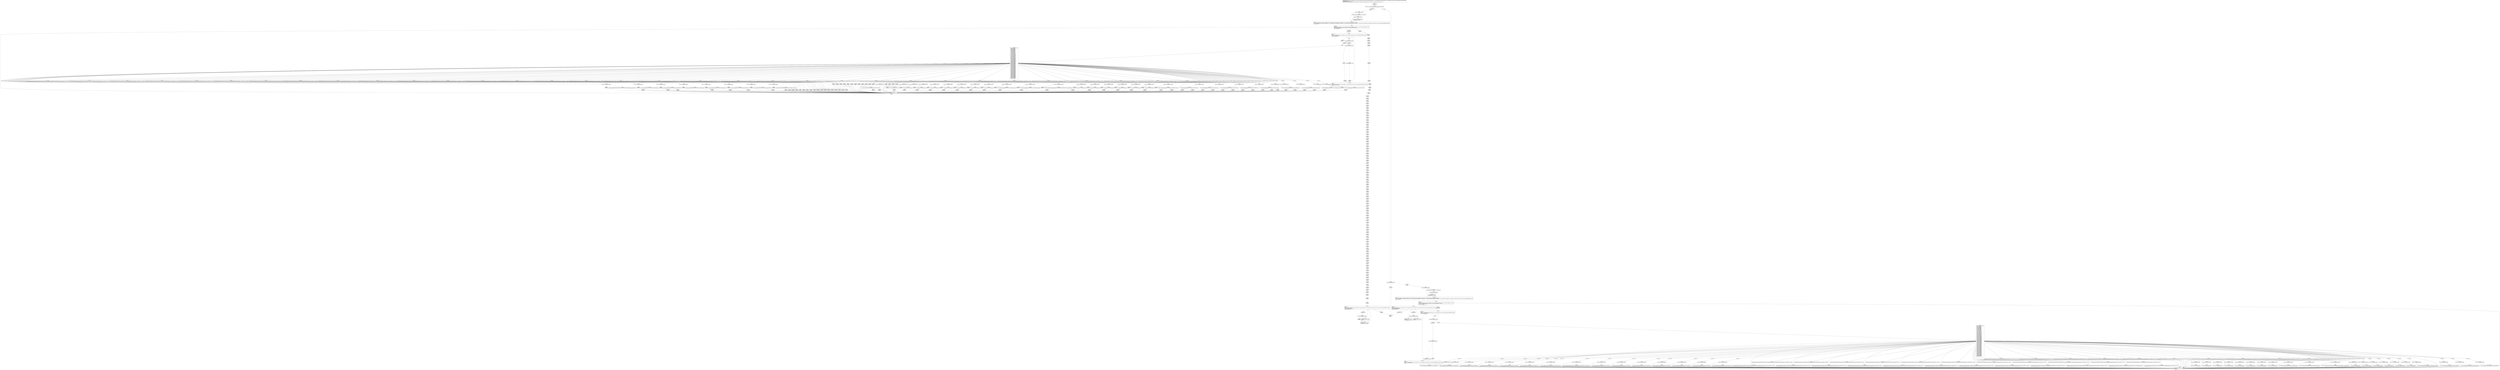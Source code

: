 digraph "CFG forcom.google.android.gms.internal.ads.zzdpn.zza(Ljava\/lang\/Object;Lcom\/google\/android\/gms\/internal\/ads\/zzdrn;)V" {
Node_0 [shape=record,label="{0\:\ 0x0000|MTH_ENTER_BLOCK\l}"];
Node_1 [shape=record,label="{1\:\ 0x0006|if (r12.zzawy() != com.google.android.gms.internal.ads.zzdoa.zze.zzhhw) goto L_0x060b\l}"];
Node_2 [shape=record,label="{2\:\ 0x0008|zza(r10.zzhke, r11, r12)\lr1 = null\lr0 = null\l}"];
Node_3 [shape=record,label="{3\:\ 0x0011|if (r10.zzhjv == false) goto L_0x0029\l}"];
Node_4 [shape=record,label="{4\:\ 0x0013|com.google.android.gms.internal.ads.zzdnr r2 = r10.zzhkf.zzy(r11)\l}"];
Node_5 [shape=record,label="{5\:\ 0x001d|if (r2.isEmpty() != false) goto L_0x0029\l}"];
Node_6 [shape=record,label="{6\:\ 0x001f|java.util.Iterator r1 = r2.descendingIterator()\ljava.util.Map$Entry r0 = r1.next()\l}"];
Node_7 [shape=record,label="{7\:\ 0x0029|PHI: r0 r1 \l  PHI: (r0v325 java.util.Map$Entry) = (r0v324 java.util.Map$Entry), (r0v324 java.util.Map$Entry), (r0v643 java.util.Map$Entry) binds: [B:3:0x0011, B:5:0x001d, B:6:0x001f] A[DONT_GENERATE, DONT_INLINE]\l  PHI: (r1v5 java.util.Iterator\<java.util.Map$Entry\<?, java.lang.Object\>\>) = (r1v4 java.util.Iterator\<java.util.Map$Entry\<?, java.lang.Object\>\>), (r1v4 java.util.Iterator\<java.util.Map$Entry\<?, java.lang.Object\>\>), (r1v6 java.util.Iterator\<java.util.Map$Entry\<?, java.lang.Object\>\>) binds: [B:3:0x0011, B:5:0x001d, B:6:0x001f] A[DONT_GENERATE, DONT_INLINE]\l|r3 = r10.zzhjq.length + \-3\l}"];
Node_8 [shape=record,label="{8\:\ 0x002f|LOOP_START\lPHI: r0 r3 \l  PHI: (r0v326 java.util.Map$Entry) = (r0v325 java.util.Map$Entry), (r0v633 java.util.Map$Entry) binds: [B:7:0x0029, B:20:0x0061] A[DONT_GENERATE, DONT_INLINE]\l  PHI: (r3v5 int) = (r3v4 int), (r3v6 int) binds: [B:7:0x0029, B:20:0x0061] A[DONT_GENERATE, DONT_INLINE]\lLOOP:0: B:8:0x002f\-\>B:20:0x0061\l|if (r3 \< 0) goto L_0x05f7\l}"];
Node_9 [shape=record,label="{9\:\ 0x0031|int r4 = zzgu(r3)\lr5 = r10.zzhjq[r3]\lr2 = r0\l}"];
Node_10 [shape=record,label="{10\:\ 0x003a|LOOP_START\lPHI: r2 \l  PHI: (r2v17 java.util.Map$Entry) = (r2v16 java.util.Map$Entry), (r2v18 java.util.Map$Entry) binds: [B:9:0x0031, B:16:0x0055] A[DONT_GENERATE, DONT_INLINE]\lLOOP:1: B:10:0x003a\-\>B:16:0x0055\l|if (r2 == null) goto L_0x0059\l}"];
Node_11 [shape=record,label="{11\:\ 0x003c}"];
Node_12 [shape=record,label="{12\:\ 0x0042|if (r10.zzhkf.zza(r2) \<= r5) goto L_0x0059\l}"];
Node_13 [shape=record,label="{13\:\ 0x0044|r10.zzhkf.zza(r12, r2)\l}"];
Node_14 [shape=record,label="{14\:\ 0x004d|if (r1.hasNext() == false) goto L_0x0057\l}"];
Node_15 [shape=record,label="{15\:\ 0x004f|java.util.Map$Entry r0 = r1.next()\l}"];
Node_16 [shape=record,label="{16\:\ 0x0055|LOOP_END\lPHI: r0 \l  PHI: (r0v639 java.util.Map$Entry) = (r0v638 java.util.Map$Entry), (r0v641 java.util.Map$Entry) binds: [B:447:0x0055, B:446:0x0055] A[DONT_GENERATE, DONT_INLINE]\lLOOP:1: B:10:0x003a\-\>B:16:0x0055\l|r2 = r0\l}"];
Node_17 [shape=record,label="{17\:\ 0x0057|r0 = null\l}"];
Node_18 [shape=record,label="{18\:\ 0x0059}"];
Node_19 [shape=record,label="{19\:\ 0x005e|switch(((267386880 & r4) \>\>\> 20)) \{\l    case 0: goto L_0x0066;\l    case 1: goto L_0x0079;\l    case 2: goto L_0x008c;\l    case 3: goto L_0x009f;\l    case 4: goto L_0x00b2;\l    case 5: goto L_0x00c5;\l    case 6: goto L_0x00d8;\l    case 7: goto L_0x00ec;\l    case 8: goto L_0x0100;\l    case 9: goto L_0x0114;\l    case 10: goto L_0x012c;\l    case 11: goto L_0x0142;\l    case 12: goto L_0x0156;\l    case 13: goto L_0x016a;\l    case 14: goto L_0x017e;\l    case 15: goto L_0x0192;\l    case 16: goto L_0x01a6;\l    case 17: goto L_0x01ba;\l    case 18: goto L_0x01d2;\l    case 19: goto L_0x01e7;\l    case 20: goto L_0x01fc;\l    case 21: goto L_0x0211;\l    case 22: goto L_0x0226;\l    case 23: goto L_0x023b;\l    case 24: goto L_0x0250;\l    case 25: goto L_0x0265;\l    case 26: goto L_0x027a;\l    case 27: goto L_0x028e;\l    case 28: goto L_0x02a6;\l    case 29: goto L_0x02ba;\l    case 30: goto L_0x02cf;\l    case 31: goto L_0x02e4;\l    case 32: goto L_0x02f9;\l    case 33: goto L_0x030e;\l    case 34: goto L_0x0323;\l    case 35: goto L_0x0338;\l    case 36: goto L_0x034d;\l    case 37: goto L_0x0362;\l    case 38: goto L_0x0377;\l    case 39: goto L_0x038c;\l    case 40: goto L_0x03a1;\l    case 41: goto L_0x03b6;\l    case 42: goto L_0x03cb;\l    case 43: goto L_0x03e0;\l    case 44: goto L_0x03f5;\l    case 45: goto L_0x040a;\l    case 46: goto L_0x041f;\l    case 47: goto L_0x0434;\l    case 48: goto L_0x0449;\l    case 49: goto L_0x045e;\l    case 50: goto L_0x0476;\l    case 51: goto L_0x0484;\l    case 52: goto L_0x0498;\l    case 53: goto L_0x04ac;\l    case 54: goto L_0x04c0;\l    case 55: goto L_0x04d4;\l    case 56: goto L_0x04e8;\l    case 57: goto L_0x04fc;\l    case 58: goto L_0x0510;\l    case 59: goto L_0x0524;\l    case 60: goto L_0x0538;\l    case 61: goto L_0x0550;\l    case 62: goto L_0x0566;\l    case 63: goto L_0x057a;\l    case 64: goto L_0x058e;\l    case 65: goto L_0x05a2;\l    case 66: goto L_0x05b6;\l    case 67: goto L_0x05ca;\l    case 68: goto L_0x05de;\l    default: goto L_0x0061;\l\}\l}"];
Node_20 [shape=record,label="{20\:\ 0x0061|LOOP_END\lLOOP:0: B:8:0x002f\-\>B:20:0x0061\l|r3 = r3 + \-3\lr0 = r2\l}"];
Node_21 [shape=record,label="{21\:\ 0x0066}"];
Node_22 [shape=record,label="{22\:\ 0x006a|if (zzd(r11, r3) == false) goto L_0x0061\l}"];
Node_23 [shape=record,label="{23\:\ 0x006c|r12.zzb(r5, com.google.android.gms.internal.ads.zzdqy.zzo(r11, (long) (1048575 & r4)))\l}"];
Node_24 [shape=record,label="{24\:\ 0x0079}"];
Node_25 [shape=record,label="{25\:\ 0x007d|if (zzd(r11, r3) == false) goto L_0x0061\l}"];
Node_26 [shape=record,label="{26\:\ 0x007f|r12.zza(r5, com.google.android.gms.internal.ads.zzdqy.zzn(r11, (long) (1048575 & r4)))\l}"];
Node_27 [shape=record,label="{27\:\ 0x008c}"];
Node_28 [shape=record,label="{28\:\ 0x0090|if (zzd(r11, r3) == false) goto L_0x0061\l}"];
Node_29 [shape=record,label="{29\:\ 0x0092|r12.zzp(r5, com.google.android.gms.internal.ads.zzdqy.zzl(r11, (long) (1048575 & r4)))\l}"];
Node_30 [shape=record,label="{30\:\ 0x009f}"];
Node_31 [shape=record,label="{31\:\ 0x00a3|if (zzd(r11, r3) == false) goto L_0x0061\l}"];
Node_32 [shape=record,label="{32\:\ 0x00a5|r12.zzh(r5, com.google.android.gms.internal.ads.zzdqy.zzl(r11, (long) (1048575 & r4)))\l}"];
Node_33 [shape=record,label="{33\:\ 0x00b2}"];
Node_34 [shape=record,label="{34\:\ 0x00b6|if (zzd(r11, r3) == false) goto L_0x0061\l}"];
Node_35 [shape=record,label="{35\:\ 0x00b8|r12.zzx(r5, com.google.android.gms.internal.ads.zzdqy.zzk(r11, (long) (1048575 & r4)))\l}"];
Node_36 [shape=record,label="{36\:\ 0x00c5}"];
Node_37 [shape=record,label="{37\:\ 0x00c9|if (zzd(r11, r3) == false) goto L_0x0061\l}"];
Node_38 [shape=record,label="{38\:\ 0x00cb|r12.zzj(r5, com.google.android.gms.internal.ads.zzdqy.zzl(r11, (long) (1048575 & r4)))\l}"];
Node_39 [shape=record,label="{39\:\ 0x00d8}"];
Node_40 [shape=record,label="{40\:\ 0x00dc|if (zzd(r11, r3) == false) goto L_0x0061\l}"];
Node_41 [shape=record,label="{41\:\ 0x00de|r12.zzaa(r5, com.google.android.gms.internal.ads.zzdqy.zzk(r11, (long) (1048575 & r4)))\l}"];
Node_42 [shape=record,label="{42\:\ 0x00ec}"];
Node_43 [shape=record,label="{43\:\ 0x00f0|if (zzd(r11, r3) == false) goto L_0x0061\l}"];
Node_44 [shape=record,label="{44\:\ 0x00f2|r12.zzi(r5, com.google.android.gms.internal.ads.zzdqy.zzm(r11, (long) (1048575 & r4)))\l}"];
Node_45 [shape=record,label="{45\:\ 0x0100}"];
Node_46 [shape=record,label="{46\:\ 0x0104|if (zzd(r11, r3) == false) goto L_0x0061\l}"];
Node_47 [shape=record,label="{47\:\ 0x0106|zza(r5, com.google.android.gms.internal.ads.zzdqy.zzp(r11, (long) (1048575 & r4)), r12)\l}"];
Node_48 [shape=record,label="{48\:\ 0x0114}"];
Node_49 [shape=record,label="{49\:\ 0x0118|if (zzd(r11, r3) == false) goto L_0x0061\l}"];
Node_50 [shape=record,label="{50\:\ 0x011a|r12.zza(r5, com.google.android.gms.internal.ads.zzdqy.zzp(r11, (long) (1048575 & r4)), zzgr(r3))\l}"];
Node_51 [shape=record,label="{51\:\ 0x012c}"];
Node_52 [shape=record,label="{52\:\ 0x0130|if (zzd(r11, r3) == false) goto L_0x0061\l}"];
Node_53 [shape=record,label="{53\:\ 0x0132|r12.zza(r5, (com.google.android.gms.internal.ads.zzdmq) com.google.android.gms.internal.ads.zzdqy.zzp(r11, (long) (1048575 & r4)))\l}"];
Node_54 [shape=record,label="{54\:\ 0x0142}"];
Node_55 [shape=record,label="{55\:\ 0x0146|if (zzd(r11, r3) == false) goto L_0x0061\l}"];
Node_56 [shape=record,label="{56\:\ 0x0148|r12.zzy(r5, com.google.android.gms.internal.ads.zzdqy.zzk(r11, (long) (1048575 & r4)))\l}"];
Node_57 [shape=record,label="{57\:\ 0x0156}"];
Node_58 [shape=record,label="{58\:\ 0x015a|if (zzd(r11, r3) == false) goto L_0x0061\l}"];
Node_59 [shape=record,label="{59\:\ 0x015c|r12.zzai(r5, com.google.android.gms.internal.ads.zzdqy.zzk(r11, (long) (1048575 & r4)))\l}"];
Node_60 [shape=record,label="{60\:\ 0x016a}"];
Node_61 [shape=record,label="{61\:\ 0x016e|if (zzd(r11, r3) == false) goto L_0x0061\l}"];
Node_62 [shape=record,label="{62\:\ 0x0170|r12.zzah(r5, com.google.android.gms.internal.ads.zzdqy.zzk(r11, (long) (1048575 & r4)))\l}"];
Node_63 [shape=record,label="{63\:\ 0x017e}"];
Node_64 [shape=record,label="{64\:\ 0x0182|if (zzd(r11, r3) == false) goto L_0x0061\l}"];
Node_65 [shape=record,label="{65\:\ 0x0184|r12.zzq(r5, com.google.android.gms.internal.ads.zzdqy.zzl(r11, (long) (1048575 & r4)))\l}"];
Node_66 [shape=record,label="{66\:\ 0x0192}"];
Node_67 [shape=record,label="{67\:\ 0x0196|if (zzd(r11, r3) == false) goto L_0x0061\l}"];
Node_68 [shape=record,label="{68\:\ 0x0198|r12.zzz(r5, com.google.android.gms.internal.ads.zzdqy.zzk(r11, (long) (1048575 & r4)))\l}"];
Node_69 [shape=record,label="{69\:\ 0x01a6}"];
Node_70 [shape=record,label="{70\:\ 0x01aa|if (zzd(r11, r3) == false) goto L_0x0061\l}"];
Node_71 [shape=record,label="{71\:\ 0x01ac|r12.zzi(r5, com.google.android.gms.internal.ads.zzdqy.zzl(r11, (long) (1048575 & r4)))\l}"];
Node_72 [shape=record,label="{72\:\ 0x01ba}"];
Node_73 [shape=record,label="{73\:\ 0x01be|if (zzd(r11, r3) == false) goto L_0x0061\l}"];
Node_74 [shape=record,label="{74\:\ 0x01c0|r12.zzb(r5, com.google.android.gms.internal.ads.zzdqy.zzp(r11, (long) (1048575 & r4)), zzgr(r3))\l}"];
Node_75 [shape=record,label="{75\:\ 0x01d2|com.google.android.gms.internal.ads.zzdqc.zza(r10.zzhjq[r3], (java.util.List\<java.lang.Double\>) (java.util.List) com.google.android.gms.internal.ads.zzdqy.zzp(r11, (long) (1048575 & r4)), r12, false)\l}"];
Node_76 [shape=record,label="{76\:\ 0x01e7|com.google.android.gms.internal.ads.zzdqc.zzb(r10.zzhjq[r3], (java.util.List\<java.lang.Float\>) (java.util.List) com.google.android.gms.internal.ads.zzdqy.zzp(r11, (long) (1048575 & r4)), r12, false)\l}"];
Node_77 [shape=record,label="{77\:\ 0x01fc|com.google.android.gms.internal.ads.zzdqc.zzc(r10.zzhjq[r3], (java.util.List) com.google.android.gms.internal.ads.zzdqy.zzp(r11, (long) (1048575 & r4)), r12, false)\l}"];
Node_78 [shape=record,label="{78\:\ 0x0211|com.google.android.gms.internal.ads.zzdqc.zzd(r10.zzhjq[r3], (java.util.List) com.google.android.gms.internal.ads.zzdqy.zzp(r11, (long) (1048575 & r4)), r12, false)\l}"];
Node_79 [shape=record,label="{79\:\ 0x0226|com.google.android.gms.internal.ads.zzdqc.zzh(r10.zzhjq[r3], (java.util.List) com.google.android.gms.internal.ads.zzdqy.zzp(r11, (long) (1048575 & r4)), r12, false)\l}"];
Node_80 [shape=record,label="{80\:\ 0x023b|com.google.android.gms.internal.ads.zzdqc.zzf(r10.zzhjq[r3], (java.util.List) com.google.android.gms.internal.ads.zzdqy.zzp(r11, (long) (1048575 & r4)), r12, false)\l}"];
Node_81 [shape=record,label="{81\:\ 0x0250|com.google.android.gms.internal.ads.zzdqc.zzk(r10.zzhjq[r3], (java.util.List) com.google.android.gms.internal.ads.zzdqy.zzp(r11, (long) (1048575 & r4)), r12, false)\l}"];
Node_82 [shape=record,label="{82\:\ 0x0265|com.google.android.gms.internal.ads.zzdqc.zzn(r10.zzhjq[r3], (java.util.List) com.google.android.gms.internal.ads.zzdqy.zzp(r11, (long) (1048575 & r4)), r12, false)\l}"];
Node_83 [shape=record,label="{83\:\ 0x027a|com.google.android.gms.internal.ads.zzdqc.zza(r10.zzhjq[r3], (java.util.List\<java.lang.String\>) (java.util.List) com.google.android.gms.internal.ads.zzdqy.zzp(r11, (long) (1048575 & r4)), r12)\l}"];
Node_84 [shape=record,label="{84\:\ 0x028e|com.google.android.gms.internal.ads.zzdqc.zza(r10.zzhjq[r3], (java.util.List\<?\>) (java.util.List) com.google.android.gms.internal.ads.zzdqy.zzp(r11, (long) (1048575 & r4)), r12, zzgr(r3))\l}"];
Node_85 [shape=record,label="{85\:\ 0x02a6|com.google.android.gms.internal.ads.zzdqc.zzb(r10.zzhjq[r3], (java.util.List) com.google.android.gms.internal.ads.zzdqy.zzp(r11, (long) (1048575 & r4)), r12)\l}"];
Node_86 [shape=record,label="{86\:\ 0x02ba|com.google.android.gms.internal.ads.zzdqc.zzi(r10.zzhjq[r3], (java.util.List) com.google.android.gms.internal.ads.zzdqy.zzp(r11, (long) (1048575 & r4)), r12, false)\l}"];
Node_87 [shape=record,label="{87\:\ 0x02cf|com.google.android.gms.internal.ads.zzdqc.zzm(r10.zzhjq[r3], (java.util.List) com.google.android.gms.internal.ads.zzdqy.zzp(r11, (long) (1048575 & r4)), r12, false)\l}"];
Node_88 [shape=record,label="{88\:\ 0x02e4|com.google.android.gms.internal.ads.zzdqc.zzl(r10.zzhjq[r3], (java.util.List) com.google.android.gms.internal.ads.zzdqy.zzp(r11, (long) (1048575 & r4)), r12, false)\l}"];
Node_89 [shape=record,label="{89\:\ 0x02f9|com.google.android.gms.internal.ads.zzdqc.zzg(r10.zzhjq[r3], (java.util.List) com.google.android.gms.internal.ads.zzdqy.zzp(r11, (long) (1048575 & r4)), r12, false)\l}"];
Node_90 [shape=record,label="{90\:\ 0x030e|com.google.android.gms.internal.ads.zzdqc.zzj(r10.zzhjq[r3], (java.util.List) com.google.android.gms.internal.ads.zzdqy.zzp(r11, (long) (1048575 & r4)), r12, false)\l}"];
Node_91 [shape=record,label="{91\:\ 0x0323|com.google.android.gms.internal.ads.zzdqc.zze(r10.zzhjq[r3], (java.util.List) com.google.android.gms.internal.ads.zzdqy.zzp(r11, (long) (1048575 & r4)), r12, false)\l}"];
Node_92 [shape=record,label="{92\:\ 0x0338|com.google.android.gms.internal.ads.zzdqc.zza(r10.zzhjq[r3], (java.util.List\<java.lang.Double\>) (java.util.List) com.google.android.gms.internal.ads.zzdqy.zzp(r11, (long) (1048575 & r4)), r12, true)\l}"];
Node_93 [shape=record,label="{93\:\ 0x034d|com.google.android.gms.internal.ads.zzdqc.zzb(r10.zzhjq[r3], (java.util.List\<java.lang.Float\>) (java.util.List) com.google.android.gms.internal.ads.zzdqy.zzp(r11, (long) (1048575 & r4)), r12, true)\l}"];
Node_94 [shape=record,label="{94\:\ 0x0362|com.google.android.gms.internal.ads.zzdqc.zzc(r10.zzhjq[r3], (java.util.List) com.google.android.gms.internal.ads.zzdqy.zzp(r11, (long) (1048575 & r4)), r12, true)\l}"];
Node_95 [shape=record,label="{95\:\ 0x0377|com.google.android.gms.internal.ads.zzdqc.zzd(r10.zzhjq[r3], (java.util.List) com.google.android.gms.internal.ads.zzdqy.zzp(r11, (long) (1048575 & r4)), r12, true)\l}"];
Node_96 [shape=record,label="{96\:\ 0x038c|com.google.android.gms.internal.ads.zzdqc.zzh(r10.zzhjq[r3], (java.util.List) com.google.android.gms.internal.ads.zzdqy.zzp(r11, (long) (1048575 & r4)), r12, true)\l}"];
Node_97 [shape=record,label="{97\:\ 0x03a1|com.google.android.gms.internal.ads.zzdqc.zzf(r10.zzhjq[r3], (java.util.List) com.google.android.gms.internal.ads.zzdqy.zzp(r11, (long) (1048575 & r4)), r12, true)\l}"];
Node_98 [shape=record,label="{98\:\ 0x03b6|com.google.android.gms.internal.ads.zzdqc.zzk(r10.zzhjq[r3], (java.util.List) com.google.android.gms.internal.ads.zzdqy.zzp(r11, (long) (1048575 & r4)), r12, true)\l}"];
Node_99 [shape=record,label="{99\:\ 0x03cb|com.google.android.gms.internal.ads.zzdqc.zzn(r10.zzhjq[r3], (java.util.List) com.google.android.gms.internal.ads.zzdqy.zzp(r11, (long) (1048575 & r4)), r12, true)\l}"];
Node_100 [shape=record,label="{100\:\ 0x03e0|com.google.android.gms.internal.ads.zzdqc.zzi(r10.zzhjq[r3], (java.util.List) com.google.android.gms.internal.ads.zzdqy.zzp(r11, (long) (1048575 & r4)), r12, true)\l}"];
Node_101 [shape=record,label="{101\:\ 0x03f5|com.google.android.gms.internal.ads.zzdqc.zzm(r10.zzhjq[r3], (java.util.List) com.google.android.gms.internal.ads.zzdqy.zzp(r11, (long) (1048575 & r4)), r12, true)\l}"];
Node_102 [shape=record,label="{102\:\ 0x040a|com.google.android.gms.internal.ads.zzdqc.zzl(r10.zzhjq[r3], (java.util.List) com.google.android.gms.internal.ads.zzdqy.zzp(r11, (long) (1048575 & r4)), r12, true)\l}"];
Node_103 [shape=record,label="{103\:\ 0x041f|com.google.android.gms.internal.ads.zzdqc.zzg(r10.zzhjq[r3], (java.util.List) com.google.android.gms.internal.ads.zzdqy.zzp(r11, (long) (1048575 & r4)), r12, true)\l}"];
Node_104 [shape=record,label="{104\:\ 0x0434|com.google.android.gms.internal.ads.zzdqc.zzj(r10.zzhjq[r3], (java.util.List) com.google.android.gms.internal.ads.zzdqy.zzp(r11, (long) (1048575 & r4)), r12, true)\l}"];
Node_105 [shape=record,label="{105\:\ 0x0449|com.google.android.gms.internal.ads.zzdqc.zze(r10.zzhjq[r3], (java.util.List) com.google.android.gms.internal.ads.zzdqy.zzp(r11, (long) (1048575 & r4)), r12, true)\l}"];
Node_106 [shape=record,label="{106\:\ 0x045e|com.google.android.gms.internal.ads.zzdqc.zzb(r10.zzhjq[r3], (java.util.List\<?\>) (java.util.List) com.google.android.gms.internal.ads.zzdqy.zzp(r11, (long) (1048575 & r4)), r12, zzgr(r3))\l}"];
Node_107 [shape=record,label="{107\:\ 0x0476|zza(r12, r5, com.google.android.gms.internal.ads.zzdqy.zzp(r11, (long) (1048575 & r4)), r3)\l}"];
Node_108 [shape=record,label="{108\:\ 0x0484}"];
Node_109 [shape=record,label="{109\:\ 0x0488|if (zza(r11, r5, r3) == false) goto L_0x0061\l}"];
Node_110 [shape=record,label="{110\:\ 0x048a|r12.zzb(r5, zzf(r11, (long) (1048575 & r4)))\l}"];
Node_111 [shape=record,label="{111\:\ 0x0498}"];
Node_112 [shape=record,label="{112\:\ 0x049c|if (zza(r11, r5, r3) == false) goto L_0x0061\l}"];
Node_113 [shape=record,label="{113\:\ 0x049e|r12.zza(r5, zzg(r11, (long) (1048575 & r4)))\l}"];
Node_114 [shape=record,label="{114\:\ 0x04ac}"];
Node_115 [shape=record,label="{115\:\ 0x04b0|if (zza(r11, r5, r3) == false) goto L_0x0061\l}"];
Node_116 [shape=record,label="{116\:\ 0x04b2|r12.zzp(r5, zzi(r11, (long) (1048575 & r4)))\l}"];
Node_117 [shape=record,label="{117\:\ 0x04c0}"];
Node_118 [shape=record,label="{118\:\ 0x04c4|if (zza(r11, r5, r3) == false) goto L_0x0061\l}"];
Node_119 [shape=record,label="{119\:\ 0x04c6|r12.zzh(r5, zzi(r11, (long) (1048575 & r4)))\l}"];
Node_120 [shape=record,label="{120\:\ 0x04d4}"];
Node_121 [shape=record,label="{121\:\ 0x04d8|if (zza(r11, r5, r3) == false) goto L_0x0061\l}"];
Node_122 [shape=record,label="{122\:\ 0x04da|r12.zzx(r5, zzh(r11, (long) (1048575 & r4)))\l}"];
Node_123 [shape=record,label="{123\:\ 0x04e8}"];
Node_124 [shape=record,label="{124\:\ 0x04ec|if (zza(r11, r5, r3) == false) goto L_0x0061\l}"];
Node_125 [shape=record,label="{125\:\ 0x04ee|r12.zzj(r5, zzi(r11, (long) (1048575 & r4)))\l}"];
Node_126 [shape=record,label="{126\:\ 0x04fc}"];
Node_127 [shape=record,label="{127\:\ 0x0500|if (zza(r11, r5, r3) == false) goto L_0x0061\l}"];
Node_128 [shape=record,label="{128\:\ 0x0502|r12.zzaa(r5, zzh(r11, (long) (1048575 & r4)))\l}"];
Node_129 [shape=record,label="{129\:\ 0x0510}"];
Node_130 [shape=record,label="{130\:\ 0x0514|if (zza(r11, r5, r3) == false) goto L_0x0061\l}"];
Node_131 [shape=record,label="{131\:\ 0x0516|r12.zzi(r5, zzj(r11, (long) (1048575 & r4)))\l}"];
Node_132 [shape=record,label="{132\:\ 0x0524}"];
Node_133 [shape=record,label="{133\:\ 0x0528|if (zza(r11, r5, r3) == false) goto L_0x0061\l}"];
Node_134 [shape=record,label="{134\:\ 0x052a|zza(r5, com.google.android.gms.internal.ads.zzdqy.zzp(r11, (long) (1048575 & r4)), r12)\l}"];
Node_135 [shape=record,label="{135\:\ 0x0538}"];
Node_136 [shape=record,label="{136\:\ 0x053c|if (zza(r11, r5, r3) == false) goto L_0x0061\l}"];
Node_137 [shape=record,label="{137\:\ 0x053e|r12.zza(r5, com.google.android.gms.internal.ads.zzdqy.zzp(r11, (long) (1048575 & r4)), zzgr(r3))\l}"];
Node_138 [shape=record,label="{138\:\ 0x0550}"];
Node_139 [shape=record,label="{139\:\ 0x0554|if (zza(r11, r5, r3) == false) goto L_0x0061\l}"];
Node_140 [shape=record,label="{140\:\ 0x0556|r12.zza(r5, (com.google.android.gms.internal.ads.zzdmq) com.google.android.gms.internal.ads.zzdqy.zzp(r11, (long) (1048575 & r4)))\l}"];
Node_141 [shape=record,label="{141\:\ 0x0566}"];
Node_142 [shape=record,label="{142\:\ 0x056a|if (zza(r11, r5, r3) == false) goto L_0x0061\l}"];
Node_143 [shape=record,label="{143\:\ 0x056c|r12.zzy(r5, zzh(r11, (long) (1048575 & r4)))\l}"];
Node_144 [shape=record,label="{144\:\ 0x057a}"];
Node_145 [shape=record,label="{145\:\ 0x057e|if (zza(r11, r5, r3) == false) goto L_0x0061\l}"];
Node_146 [shape=record,label="{146\:\ 0x0580|r12.zzai(r5, zzh(r11, (long) (1048575 & r4)))\l}"];
Node_147 [shape=record,label="{147\:\ 0x058e}"];
Node_148 [shape=record,label="{148\:\ 0x0592|if (zza(r11, r5, r3) == false) goto L_0x0061\l}"];
Node_149 [shape=record,label="{149\:\ 0x0594|r12.zzah(r5, zzh(r11, (long) (1048575 & r4)))\l}"];
Node_150 [shape=record,label="{150\:\ 0x05a2}"];
Node_151 [shape=record,label="{151\:\ 0x05a6|if (zza(r11, r5, r3) == false) goto L_0x0061\l}"];
Node_152 [shape=record,label="{152\:\ 0x05a8|r12.zzq(r5, zzi(r11, (long) (1048575 & r4)))\l}"];
Node_153 [shape=record,label="{153\:\ 0x05b6}"];
Node_154 [shape=record,label="{154\:\ 0x05ba|if (zza(r11, r5, r3) == false) goto L_0x0061\l}"];
Node_155 [shape=record,label="{155\:\ 0x05bc|r12.zzz(r5, zzh(r11, (long) (1048575 & r4)))\l}"];
Node_156 [shape=record,label="{156\:\ 0x05ca}"];
Node_157 [shape=record,label="{157\:\ 0x05ce|if (zza(r11, r5, r3) == false) goto L_0x0061\l}"];
Node_158 [shape=record,label="{158\:\ 0x05d0|r12.zzi(r5, zzi(r11, (long) (1048575 & r4)))\l}"];
Node_159 [shape=record,label="{159\:\ 0x05de}"];
Node_160 [shape=record,label="{160\:\ 0x05e2|if (zza(r11, r5, r3) == false) goto L_0x0061\l}"];
Node_161 [shape=record,label="{161\:\ 0x05e4|r12.zzb(r5, com.google.android.gms.internal.ads.zzdqy.zzp(r11, (long) (1048575 & r4)), zzgr(r3))\l}"];
Node_162 [shape=record,label="{162\:\ 0x05f6|LOOP_END\lLOOP:2: B:163:0x05f7\-\>B:162:0x05f6\l|r0 = null\l}"];
Node_163 [shape=record,label="{163\:\ 0x05f7|LOOP_START\lPHI: r0 \l  PHI: (r0v327 java.util.Map$Entry) = (r0v326 java.util.Map$Entry), (r0v330 java.util.Map$Entry), (r0v331 java.util.Map$Entry) binds: [B:546:0x05f7, B:166:0x0604, B:162:0x05f6] A[DONT_GENERATE, DONT_INLINE]\lLOOP:2: B:163:0x05f7\-\>B:162:0x05f6\lLOOP:3: B:163:0x05f7\-\>B:166:0x0604\l|if (r0 == null) goto L_0x0c11\l}"];
Node_164 [shape=record,label="{164\:\ 0x05f9|r10.zzhkf.zza(r12, r0)\l}"];
Node_165 [shape=record,label="{165\:\ 0x0602|if (r1.hasNext() == false) goto L_0x05f6\l}"];
Node_166 [shape=record,label="{166\:\ 0x0604|LOOP_END\lLOOP:3: B:163:0x05f7\-\>B:166:0x0604\l|java.util.Map$Entry r0 = r1.next()\l}"];
Node_167 [shape=record,label="{167\:\ 0x060b}"];
Node_168 [shape=record,label="{168\:\ 0x060d|if (r10.zzhjx == false) goto L_0x0c12\l}"];
Node_169 [shape=record,label="{169\:\ 0x060f|r1 = null\lr0 = null\l}"];
Node_170 [shape=record,label="{170\:\ 0x0613|if (r10.zzhjv == false) goto L_0x062b\l}"];
Node_171 [shape=record,label="{171\:\ 0x0615|com.google.android.gms.internal.ads.zzdnr r2 = r10.zzhkf.zzy(r11)\l}"];
Node_172 [shape=record,label="{172\:\ 0x061f|if (r2.isEmpty() != false) goto L_0x062b\l}"];
Node_173 [shape=record,label="{173\:\ 0x0621|java.util.Iterator r1 = r2.iterator()\ljava.util.Map$Entry r0 = r1.next()\l}"];
Node_174 [shape=record,label="{174\:\ 0x062b|PHI: r0 r1 \l  PHI: (r0v3 java.util.Map$Entry) = (r0v2 java.util.Map$Entry), (r0v2 java.util.Map$Entry), (r0v322 java.util.Map$Entry) binds: [B:170:0x0613, B:172:0x061f, B:173:0x0621] A[DONT_GENERATE, DONT_INLINE]\l  PHI: (r1v2 java.util.Iterator\<java.util.Map$Entry\<?, java.lang.Object\>\>) = (r1v1 java.util.Iterator\<java.util.Map$Entry\<?, java.lang.Object\>\>), (r1v1 java.util.Iterator\<java.util.Map$Entry\<?, java.lang.Object\>\>), (r1v3 java.util.Iterator\<java.util.Map$Entry\<?, java.lang.Object\>\>) binds: [B:170:0x0613, B:172:0x061f, B:173:0x0621] A[DONT_GENERATE, DONT_INLINE]\l|int r4 = r10.zzhjq.length\lr3 = 0\l}"];
Node_175 [shape=record,label="{175\:\ 0x0630|LOOP_START\lPHI: r0 r3 \l  PHI: (r0v4 java.util.Map$Entry) = (r0v3 java.util.Map$Entry), (r0v312 java.util.Map$Entry) binds: [B:174:0x062b, B:187:0x0662] A[DONT_GENERATE, DONT_INLINE]\l  PHI: (r3v1 int) = (r3v0 int), (r3v2 int) binds: [B:174:0x062b, B:187:0x0662] A[DONT_GENERATE, DONT_INLINE]\lLOOP:4: B:175:0x0630\-\>B:187:0x0662\l|if (r3 \>= r4) goto L_0x0bf8\l}"];
Node_176 [shape=record,label="{176\:\ 0x0632|int r5 = zzgu(r3)\lr6 = r10.zzhjq[r3]\lr2 = r0\l}"];
Node_177 [shape=record,label="{177\:\ 0x063b|LOOP_START\lPHI: r2 \l  PHI: (r2v6 java.util.Map$Entry) = (r2v5 java.util.Map$Entry), (r2v7 java.util.Map$Entry) binds: [B:176:0x0632, B:183:0x0656] A[DONT_GENERATE, DONT_INLINE]\lLOOP:5: B:177:0x063b\-\>B:183:0x0656\l|if (r2 == null) goto L_0x065a\l}"];
Node_178 [shape=record,label="{178\:\ 0x063d}"];
Node_179 [shape=record,label="{179\:\ 0x0643|if (r10.zzhkf.zza(r2) \> r6) goto L_0x065a\l}"];
Node_180 [shape=record,label="{180\:\ 0x0645|r10.zzhkf.zza(r12, r2)\l}"];
Node_181 [shape=record,label="{181\:\ 0x064e|if (r1.hasNext() == false) goto L_0x0658\l}"];
Node_182 [shape=record,label="{182\:\ 0x0650|java.util.Map$Entry r0 = r1.next()\l}"];
Node_183 [shape=record,label="{183\:\ 0x0656|LOOP_END\lPHI: r0 \l  PHI: (r0v318 java.util.Map$Entry) = (r0v317 java.util.Map$Entry), (r0v320 java.util.Map$Entry) binds: [B:184:0x0658, B:182:0x0650] A[DONT_GENERATE, DONT_INLINE]\lLOOP:5: B:177:0x063b\-\>B:183:0x0656\l|r2 = r0\l}"];
Node_184 [shape=record,label="{184\:\ 0x0658|r0 = null\l}"];
Node_185 [shape=record,label="{185\:\ 0x065a}"];
Node_186 [shape=record,label="{186\:\ 0x065f|switch(((267386880 & r5) \>\>\> 20)) \{\l    case 0: goto L_0x0667;\l    case 1: goto L_0x067a;\l    case 2: goto L_0x068d;\l    case 3: goto L_0x06a0;\l    case 4: goto L_0x06b3;\l    case 5: goto L_0x06c6;\l    case 6: goto L_0x06d9;\l    case 7: goto L_0x06ed;\l    case 8: goto L_0x0701;\l    case 9: goto L_0x0715;\l    case 10: goto L_0x072d;\l    case 11: goto L_0x0743;\l    case 12: goto L_0x0757;\l    case 13: goto L_0x076b;\l    case 14: goto L_0x077f;\l    case 15: goto L_0x0793;\l    case 16: goto L_0x07a7;\l    case 17: goto L_0x07bb;\l    case 18: goto L_0x07d3;\l    case 19: goto L_0x07e8;\l    case 20: goto L_0x07fd;\l    case 21: goto L_0x0812;\l    case 22: goto L_0x0827;\l    case 23: goto L_0x083c;\l    case 24: goto L_0x0851;\l    case 25: goto L_0x0866;\l    case 26: goto L_0x087b;\l    case 27: goto L_0x088f;\l    case 28: goto L_0x08a7;\l    case 29: goto L_0x08bb;\l    case 30: goto L_0x08d0;\l    case 31: goto L_0x08e5;\l    case 32: goto L_0x08fa;\l    case 33: goto L_0x090f;\l    case 34: goto L_0x0924;\l    case 35: goto L_0x0939;\l    case 36: goto L_0x094e;\l    case 37: goto L_0x0963;\l    case 38: goto L_0x0978;\l    case 39: goto L_0x098d;\l    case 40: goto L_0x09a2;\l    case 41: goto L_0x09b7;\l    case 42: goto L_0x09cc;\l    case 43: goto L_0x09e1;\l    case 44: goto L_0x09f6;\l    case 45: goto L_0x0a0b;\l    case 46: goto L_0x0a20;\l    case 47: goto L_0x0a35;\l    case 48: goto L_0x0a4a;\l    case 49: goto L_0x0a5f;\l    case 50: goto L_0x0a77;\l    case 51: goto L_0x0a85;\l    case 52: goto L_0x0a99;\l    case 53: goto L_0x0aad;\l    case 54: goto L_0x0ac1;\l    case 55: goto L_0x0ad5;\l    case 56: goto L_0x0ae9;\l    case 57: goto L_0x0afd;\l    case 58: goto L_0x0b11;\l    case 59: goto L_0x0b25;\l    case 60: goto L_0x0b39;\l    case 61: goto L_0x0b51;\l    case 62: goto L_0x0b67;\l    case 63: goto L_0x0b7b;\l    case 64: goto L_0x0b8f;\l    case 65: goto L_0x0ba3;\l    case 66: goto L_0x0bb7;\l    case 67: goto L_0x0bcb;\l    case 68: goto L_0x0bdf;\l    default: goto L_0x0662;\l\}\l}"];
Node_187 [shape=record,label="{187\:\ 0x0662|LOOP_END\lLOOP:4: B:175:0x0630\-\>B:187:0x0662\l|r3 = r3 + 3\lr0 = r2\l}"];
Node_188 [shape=record,label="{188\:\ 0x0667}"];
Node_189 [shape=record,label="{189\:\ 0x066b|if (zzd(r11, r3) == false) goto L_0x0662\l}"];
Node_190 [shape=record,label="{190\:\ 0x066d|r12.zzb(r6, com.google.android.gms.internal.ads.zzdqy.zzo(r11, (long) (1048575 & r5)))\l}"];
Node_191 [shape=record,label="{191\:\ 0x067a}"];
Node_192 [shape=record,label="{192\:\ 0x067e|if (zzd(r11, r3) == false) goto L_0x0662\l}"];
Node_193 [shape=record,label="{193\:\ 0x0680|r12.zza(r6, com.google.android.gms.internal.ads.zzdqy.zzn(r11, (long) (1048575 & r5)))\l}"];
Node_194 [shape=record,label="{194\:\ 0x068d}"];
Node_195 [shape=record,label="{195\:\ 0x0691|if (zzd(r11, r3) == false) goto L_0x0662\l}"];
Node_196 [shape=record,label="{196\:\ 0x0693|r12.zzp(r6, com.google.android.gms.internal.ads.zzdqy.zzl(r11, (long) (1048575 & r5)))\l}"];
Node_197 [shape=record,label="{197\:\ 0x06a0}"];
Node_198 [shape=record,label="{198\:\ 0x06a4|if (zzd(r11, r3) == false) goto L_0x0662\l}"];
Node_199 [shape=record,label="{199\:\ 0x06a6|r12.zzh(r6, com.google.android.gms.internal.ads.zzdqy.zzl(r11, (long) (1048575 & r5)))\l}"];
Node_200 [shape=record,label="{200\:\ 0x06b3}"];
Node_201 [shape=record,label="{201\:\ 0x06b7|if (zzd(r11, r3) == false) goto L_0x0662\l}"];
Node_202 [shape=record,label="{202\:\ 0x06b9|r12.zzx(r6, com.google.android.gms.internal.ads.zzdqy.zzk(r11, (long) (1048575 & r5)))\l}"];
Node_203 [shape=record,label="{203\:\ 0x06c6}"];
Node_204 [shape=record,label="{204\:\ 0x06ca|if (zzd(r11, r3) == false) goto L_0x0662\l}"];
Node_205 [shape=record,label="{205\:\ 0x06cc|r12.zzj(r6, com.google.android.gms.internal.ads.zzdqy.zzl(r11, (long) (1048575 & r5)))\l}"];
Node_206 [shape=record,label="{206\:\ 0x06d9}"];
Node_207 [shape=record,label="{207\:\ 0x06dd|if (zzd(r11, r3) == false) goto L_0x0662\l}"];
Node_208 [shape=record,label="{208\:\ 0x06df|r12.zzaa(r6, com.google.android.gms.internal.ads.zzdqy.zzk(r11, (long) (1048575 & r5)))\l}"];
Node_209 [shape=record,label="{209\:\ 0x06ed}"];
Node_210 [shape=record,label="{210\:\ 0x06f1|if (zzd(r11, r3) == false) goto L_0x0662\l}"];
Node_211 [shape=record,label="{211\:\ 0x06f3|r12.zzi(r6, com.google.android.gms.internal.ads.zzdqy.zzm(r11, (long) (1048575 & r5)))\l}"];
Node_212 [shape=record,label="{212\:\ 0x0701}"];
Node_213 [shape=record,label="{213\:\ 0x0705|if (zzd(r11, r3) == false) goto L_0x0662\l}"];
Node_214 [shape=record,label="{214\:\ 0x0707|zza(r6, com.google.android.gms.internal.ads.zzdqy.zzp(r11, (long) (1048575 & r5)), r12)\l}"];
Node_215 [shape=record,label="{215\:\ 0x0715}"];
Node_216 [shape=record,label="{216\:\ 0x0719|if (zzd(r11, r3) == false) goto L_0x0662\l}"];
Node_217 [shape=record,label="{217\:\ 0x071b|r12.zza(r6, com.google.android.gms.internal.ads.zzdqy.zzp(r11, (long) (1048575 & r5)), zzgr(r3))\l}"];
Node_218 [shape=record,label="{218\:\ 0x072d}"];
Node_219 [shape=record,label="{219\:\ 0x0731|if (zzd(r11, r3) == false) goto L_0x0662\l}"];
Node_220 [shape=record,label="{220\:\ 0x0733|r12.zza(r6, (com.google.android.gms.internal.ads.zzdmq) com.google.android.gms.internal.ads.zzdqy.zzp(r11, (long) (1048575 & r5)))\l}"];
Node_221 [shape=record,label="{221\:\ 0x0743}"];
Node_222 [shape=record,label="{222\:\ 0x0747|if (zzd(r11, r3) == false) goto L_0x0662\l}"];
Node_223 [shape=record,label="{223\:\ 0x0749|r12.zzy(r6, com.google.android.gms.internal.ads.zzdqy.zzk(r11, (long) (1048575 & r5)))\l}"];
Node_224 [shape=record,label="{224\:\ 0x0757}"];
Node_225 [shape=record,label="{225\:\ 0x075b|if (zzd(r11, r3) == false) goto L_0x0662\l}"];
Node_226 [shape=record,label="{226\:\ 0x075d|r12.zzai(r6, com.google.android.gms.internal.ads.zzdqy.zzk(r11, (long) (1048575 & r5)))\l}"];
Node_227 [shape=record,label="{227\:\ 0x076b}"];
Node_228 [shape=record,label="{228\:\ 0x076f|if (zzd(r11, r3) == false) goto L_0x0662\l}"];
Node_229 [shape=record,label="{229\:\ 0x0771|r12.zzah(r6, com.google.android.gms.internal.ads.zzdqy.zzk(r11, (long) (1048575 & r5)))\l}"];
Node_230 [shape=record,label="{230\:\ 0x077f}"];
Node_231 [shape=record,label="{231\:\ 0x0783|if (zzd(r11, r3) == false) goto L_0x0662\l}"];
Node_232 [shape=record,label="{232\:\ 0x0785|r12.zzq(r6, com.google.android.gms.internal.ads.zzdqy.zzl(r11, (long) (1048575 & r5)))\l}"];
Node_233 [shape=record,label="{233\:\ 0x0793}"];
Node_234 [shape=record,label="{234\:\ 0x0797|if (zzd(r11, r3) == false) goto L_0x0662\l}"];
Node_235 [shape=record,label="{235\:\ 0x0799|r12.zzz(r6, com.google.android.gms.internal.ads.zzdqy.zzk(r11, (long) (1048575 & r5)))\l}"];
Node_236 [shape=record,label="{236\:\ 0x07a7}"];
Node_237 [shape=record,label="{237\:\ 0x07ab|if (zzd(r11, r3) == false) goto L_0x0662\l}"];
Node_238 [shape=record,label="{238\:\ 0x07ad|r12.zzi(r6, com.google.android.gms.internal.ads.zzdqy.zzl(r11, (long) (1048575 & r5)))\l}"];
Node_239 [shape=record,label="{239\:\ 0x07bb}"];
Node_240 [shape=record,label="{240\:\ 0x07bf|if (zzd(r11, r3) == false) goto L_0x0662\l}"];
Node_241 [shape=record,label="{241\:\ 0x07c1|r12.zzb(r6, com.google.android.gms.internal.ads.zzdqy.zzp(r11, (long) (1048575 & r5)), zzgr(r3))\l}"];
Node_242 [shape=record,label="{242\:\ 0x07d3|com.google.android.gms.internal.ads.zzdqc.zza(r10.zzhjq[r3], (java.util.List\<java.lang.Double\>) (java.util.List) com.google.android.gms.internal.ads.zzdqy.zzp(r11, (long) (1048575 & r5)), r12, false)\l}"];
Node_243 [shape=record,label="{243\:\ 0x07e8|com.google.android.gms.internal.ads.zzdqc.zzb(r10.zzhjq[r3], (java.util.List\<java.lang.Float\>) (java.util.List) com.google.android.gms.internal.ads.zzdqy.zzp(r11, (long) (1048575 & r5)), r12, false)\l}"];
Node_244 [shape=record,label="{244\:\ 0x07fd|com.google.android.gms.internal.ads.zzdqc.zzc(r10.zzhjq[r3], (java.util.List) com.google.android.gms.internal.ads.zzdqy.zzp(r11, (long) (1048575 & r5)), r12, false)\l}"];
Node_245 [shape=record,label="{245\:\ 0x0812|com.google.android.gms.internal.ads.zzdqc.zzd(r10.zzhjq[r3], (java.util.List) com.google.android.gms.internal.ads.zzdqy.zzp(r11, (long) (1048575 & r5)), r12, false)\l}"];
Node_246 [shape=record,label="{246\:\ 0x0827|com.google.android.gms.internal.ads.zzdqc.zzh(r10.zzhjq[r3], (java.util.List) com.google.android.gms.internal.ads.zzdqy.zzp(r11, (long) (1048575 & r5)), r12, false)\l}"];
Node_247 [shape=record,label="{247\:\ 0x083c|com.google.android.gms.internal.ads.zzdqc.zzf(r10.zzhjq[r3], (java.util.List) com.google.android.gms.internal.ads.zzdqy.zzp(r11, (long) (1048575 & r5)), r12, false)\l}"];
Node_248 [shape=record,label="{248\:\ 0x0851|com.google.android.gms.internal.ads.zzdqc.zzk(r10.zzhjq[r3], (java.util.List) com.google.android.gms.internal.ads.zzdqy.zzp(r11, (long) (1048575 & r5)), r12, false)\l}"];
Node_249 [shape=record,label="{249\:\ 0x0866|com.google.android.gms.internal.ads.zzdqc.zzn(r10.zzhjq[r3], (java.util.List) com.google.android.gms.internal.ads.zzdqy.zzp(r11, (long) (1048575 & r5)), r12, false)\l}"];
Node_250 [shape=record,label="{250\:\ 0x087b|com.google.android.gms.internal.ads.zzdqc.zza(r10.zzhjq[r3], (java.util.List\<java.lang.String\>) (java.util.List) com.google.android.gms.internal.ads.zzdqy.zzp(r11, (long) (1048575 & r5)), r12)\l}"];
Node_251 [shape=record,label="{251\:\ 0x088f|com.google.android.gms.internal.ads.zzdqc.zza(r10.zzhjq[r3], (java.util.List\<?\>) (java.util.List) com.google.android.gms.internal.ads.zzdqy.zzp(r11, (long) (1048575 & r5)), r12, zzgr(r3))\l}"];
Node_252 [shape=record,label="{252\:\ 0x08a7|com.google.android.gms.internal.ads.zzdqc.zzb(r10.zzhjq[r3], (java.util.List) com.google.android.gms.internal.ads.zzdqy.zzp(r11, (long) (1048575 & r5)), r12)\l}"];
Node_253 [shape=record,label="{253\:\ 0x08bb|com.google.android.gms.internal.ads.zzdqc.zzi(r10.zzhjq[r3], (java.util.List) com.google.android.gms.internal.ads.zzdqy.zzp(r11, (long) (1048575 & r5)), r12, false)\l}"];
Node_254 [shape=record,label="{254\:\ 0x08d0|com.google.android.gms.internal.ads.zzdqc.zzm(r10.zzhjq[r3], (java.util.List) com.google.android.gms.internal.ads.zzdqy.zzp(r11, (long) (1048575 & r5)), r12, false)\l}"];
Node_255 [shape=record,label="{255\:\ 0x08e5|com.google.android.gms.internal.ads.zzdqc.zzl(r10.zzhjq[r3], (java.util.List) com.google.android.gms.internal.ads.zzdqy.zzp(r11, (long) (1048575 & r5)), r12, false)\l}"];
Node_256 [shape=record,label="{256\:\ 0x08fa|com.google.android.gms.internal.ads.zzdqc.zzg(r10.zzhjq[r3], (java.util.List) com.google.android.gms.internal.ads.zzdqy.zzp(r11, (long) (1048575 & r5)), r12, false)\l}"];
Node_257 [shape=record,label="{257\:\ 0x090f|com.google.android.gms.internal.ads.zzdqc.zzj(r10.zzhjq[r3], (java.util.List) com.google.android.gms.internal.ads.zzdqy.zzp(r11, (long) (1048575 & r5)), r12, false)\l}"];
Node_258 [shape=record,label="{258\:\ 0x0924|com.google.android.gms.internal.ads.zzdqc.zze(r10.zzhjq[r3], (java.util.List) com.google.android.gms.internal.ads.zzdqy.zzp(r11, (long) (1048575 & r5)), r12, false)\l}"];
Node_259 [shape=record,label="{259\:\ 0x0939|com.google.android.gms.internal.ads.zzdqc.zza(r10.zzhjq[r3], (java.util.List\<java.lang.Double\>) (java.util.List) com.google.android.gms.internal.ads.zzdqy.zzp(r11, (long) (1048575 & r5)), r12, true)\l}"];
Node_260 [shape=record,label="{260\:\ 0x094e|com.google.android.gms.internal.ads.zzdqc.zzb(r10.zzhjq[r3], (java.util.List\<java.lang.Float\>) (java.util.List) com.google.android.gms.internal.ads.zzdqy.zzp(r11, (long) (1048575 & r5)), r12, true)\l}"];
Node_261 [shape=record,label="{261\:\ 0x0963|com.google.android.gms.internal.ads.zzdqc.zzc(r10.zzhjq[r3], (java.util.List) com.google.android.gms.internal.ads.zzdqy.zzp(r11, (long) (1048575 & r5)), r12, true)\l}"];
Node_262 [shape=record,label="{262\:\ 0x0978|com.google.android.gms.internal.ads.zzdqc.zzd(r10.zzhjq[r3], (java.util.List) com.google.android.gms.internal.ads.zzdqy.zzp(r11, (long) (1048575 & r5)), r12, true)\l}"];
Node_263 [shape=record,label="{263\:\ 0x098d|com.google.android.gms.internal.ads.zzdqc.zzh(r10.zzhjq[r3], (java.util.List) com.google.android.gms.internal.ads.zzdqy.zzp(r11, (long) (1048575 & r5)), r12, true)\l}"];
Node_264 [shape=record,label="{264\:\ 0x09a2|com.google.android.gms.internal.ads.zzdqc.zzf(r10.zzhjq[r3], (java.util.List) com.google.android.gms.internal.ads.zzdqy.zzp(r11, (long) (1048575 & r5)), r12, true)\l}"];
Node_265 [shape=record,label="{265\:\ 0x09b7|com.google.android.gms.internal.ads.zzdqc.zzk(r10.zzhjq[r3], (java.util.List) com.google.android.gms.internal.ads.zzdqy.zzp(r11, (long) (1048575 & r5)), r12, true)\l}"];
Node_266 [shape=record,label="{266\:\ 0x09cc|com.google.android.gms.internal.ads.zzdqc.zzn(r10.zzhjq[r3], (java.util.List) com.google.android.gms.internal.ads.zzdqy.zzp(r11, (long) (1048575 & r5)), r12, true)\l}"];
Node_267 [shape=record,label="{267\:\ 0x09e1|com.google.android.gms.internal.ads.zzdqc.zzi(r10.zzhjq[r3], (java.util.List) com.google.android.gms.internal.ads.zzdqy.zzp(r11, (long) (1048575 & r5)), r12, true)\l}"];
Node_268 [shape=record,label="{268\:\ 0x09f6|com.google.android.gms.internal.ads.zzdqc.zzm(r10.zzhjq[r3], (java.util.List) com.google.android.gms.internal.ads.zzdqy.zzp(r11, (long) (1048575 & r5)), r12, true)\l}"];
Node_269 [shape=record,label="{269\:\ 0x0a0b|com.google.android.gms.internal.ads.zzdqc.zzl(r10.zzhjq[r3], (java.util.List) com.google.android.gms.internal.ads.zzdqy.zzp(r11, (long) (1048575 & r5)), r12, true)\l}"];
Node_270 [shape=record,label="{270\:\ 0x0a20|com.google.android.gms.internal.ads.zzdqc.zzg(r10.zzhjq[r3], (java.util.List) com.google.android.gms.internal.ads.zzdqy.zzp(r11, (long) (1048575 & r5)), r12, true)\l}"];
Node_271 [shape=record,label="{271\:\ 0x0a35|com.google.android.gms.internal.ads.zzdqc.zzj(r10.zzhjq[r3], (java.util.List) com.google.android.gms.internal.ads.zzdqy.zzp(r11, (long) (1048575 & r5)), r12, true)\l}"];
Node_272 [shape=record,label="{272\:\ 0x0a4a|com.google.android.gms.internal.ads.zzdqc.zze(r10.zzhjq[r3], (java.util.List) com.google.android.gms.internal.ads.zzdqy.zzp(r11, (long) (1048575 & r5)), r12, true)\l}"];
Node_273 [shape=record,label="{273\:\ 0x0a5f|com.google.android.gms.internal.ads.zzdqc.zzb(r10.zzhjq[r3], (java.util.List\<?\>) (java.util.List) com.google.android.gms.internal.ads.zzdqy.zzp(r11, (long) (1048575 & r5)), r12, zzgr(r3))\l}"];
Node_274 [shape=record,label="{274\:\ 0x0a77|zza(r12, r6, com.google.android.gms.internal.ads.zzdqy.zzp(r11, (long) (1048575 & r5)), r3)\l}"];
Node_275 [shape=record,label="{275\:\ 0x0a85}"];
Node_276 [shape=record,label="{276\:\ 0x0a89|if (zza(r11, r6, r3) == false) goto L_0x0662\l}"];
Node_277 [shape=record,label="{277\:\ 0x0a8b|r12.zzb(r6, zzf(r11, (long) (1048575 & r5)))\l}"];
Node_278 [shape=record,label="{278\:\ 0x0a99}"];
Node_279 [shape=record,label="{279\:\ 0x0a9d|if (zza(r11, r6, r3) == false) goto L_0x0662\l}"];
Node_280 [shape=record,label="{280\:\ 0x0a9f|r12.zza(r6, zzg(r11, (long) (1048575 & r5)))\l}"];
Node_281 [shape=record,label="{281\:\ 0x0aad}"];
Node_282 [shape=record,label="{282\:\ 0x0ab1|if (zza(r11, r6, r3) == false) goto L_0x0662\l}"];
Node_283 [shape=record,label="{283\:\ 0x0ab3|r12.zzp(r6, zzi(r11, (long) (1048575 & r5)))\l}"];
Node_284 [shape=record,label="{284\:\ 0x0ac1}"];
Node_285 [shape=record,label="{285\:\ 0x0ac5|if (zza(r11, r6, r3) == false) goto L_0x0662\l}"];
Node_286 [shape=record,label="{286\:\ 0x0ac7|r12.zzh(r6, zzi(r11, (long) (1048575 & r5)))\l}"];
Node_287 [shape=record,label="{287\:\ 0x0ad5}"];
Node_288 [shape=record,label="{288\:\ 0x0ad9|if (zza(r11, r6, r3) == false) goto L_0x0662\l}"];
Node_289 [shape=record,label="{289\:\ 0x0adb|r12.zzx(r6, zzh(r11, (long) (1048575 & r5)))\l}"];
Node_290 [shape=record,label="{290\:\ 0x0ae9}"];
Node_291 [shape=record,label="{291\:\ 0x0aed|if (zza(r11, r6, r3) == false) goto L_0x0662\l}"];
Node_292 [shape=record,label="{292\:\ 0x0aef|r12.zzj(r6, zzi(r11, (long) (1048575 & r5)))\l}"];
Node_293 [shape=record,label="{293\:\ 0x0afd}"];
Node_294 [shape=record,label="{294\:\ 0x0b01|if (zza(r11, r6, r3) == false) goto L_0x0662\l}"];
Node_295 [shape=record,label="{295\:\ 0x0b03|r12.zzaa(r6, zzh(r11, (long) (1048575 & r5)))\l}"];
Node_296 [shape=record,label="{296\:\ 0x0b11}"];
Node_297 [shape=record,label="{297\:\ 0x0b15|if (zza(r11, r6, r3) == false) goto L_0x0662\l}"];
Node_298 [shape=record,label="{298\:\ 0x0b17|r12.zzi(r6, zzj(r11, (long) (1048575 & r5)))\l}"];
Node_299 [shape=record,label="{299\:\ 0x0b25}"];
Node_300 [shape=record,label="{300\:\ 0x0b29|if (zza(r11, r6, r3) == false) goto L_0x0662\l}"];
Node_301 [shape=record,label="{301\:\ 0x0b2b|zza(r6, com.google.android.gms.internal.ads.zzdqy.zzp(r11, (long) (1048575 & r5)), r12)\l}"];
Node_302 [shape=record,label="{302\:\ 0x0b39}"];
Node_303 [shape=record,label="{303\:\ 0x0b3d|if (zza(r11, r6, r3) == false) goto L_0x0662\l}"];
Node_304 [shape=record,label="{304\:\ 0x0b3f|r12.zza(r6, com.google.android.gms.internal.ads.zzdqy.zzp(r11, (long) (1048575 & r5)), zzgr(r3))\l}"];
Node_305 [shape=record,label="{305\:\ 0x0b51}"];
Node_306 [shape=record,label="{306\:\ 0x0b55|if (zza(r11, r6, r3) == false) goto L_0x0662\l}"];
Node_307 [shape=record,label="{307\:\ 0x0b57|r12.zza(r6, (com.google.android.gms.internal.ads.zzdmq) com.google.android.gms.internal.ads.zzdqy.zzp(r11, (long) (1048575 & r5)))\l}"];
Node_308 [shape=record,label="{308\:\ 0x0b67}"];
Node_309 [shape=record,label="{309\:\ 0x0b6b|if (zza(r11, r6, r3) == false) goto L_0x0662\l}"];
Node_310 [shape=record,label="{310\:\ 0x0b6d|r12.zzy(r6, zzh(r11, (long) (1048575 & r5)))\l}"];
Node_311 [shape=record,label="{311\:\ 0x0b7b}"];
Node_312 [shape=record,label="{312\:\ 0x0b7f|if (zza(r11, r6, r3) == false) goto L_0x0662\l}"];
Node_313 [shape=record,label="{313\:\ 0x0b81|r12.zzai(r6, zzh(r11, (long) (1048575 & r5)))\l}"];
Node_314 [shape=record,label="{314\:\ 0x0b8f}"];
Node_315 [shape=record,label="{315\:\ 0x0b93|if (zza(r11, r6, r3) == false) goto L_0x0662\l}"];
Node_316 [shape=record,label="{316\:\ 0x0b95|r12.zzah(r6, zzh(r11, (long) (1048575 & r5)))\l}"];
Node_317 [shape=record,label="{317\:\ 0x0ba3}"];
Node_318 [shape=record,label="{318\:\ 0x0ba7|if (zza(r11, r6, r3) == false) goto L_0x0662\l}"];
Node_319 [shape=record,label="{319\:\ 0x0ba9|r12.zzq(r6, zzi(r11, (long) (1048575 & r5)))\l}"];
Node_320 [shape=record,label="{320\:\ 0x0bb7}"];
Node_321 [shape=record,label="{321\:\ 0x0bbb|if (zza(r11, r6, r3) == false) goto L_0x0662\l}"];
Node_322 [shape=record,label="{322\:\ 0x0bbd|r12.zzz(r6, zzh(r11, (long) (1048575 & r5)))\l}"];
Node_323 [shape=record,label="{323\:\ 0x0bcb}"];
Node_324 [shape=record,label="{324\:\ 0x0bcf|if (zza(r11, r6, r3) == false) goto L_0x0662\l}"];
Node_325 [shape=record,label="{325\:\ 0x0bd1|r12.zzi(r6, zzi(r11, (long) (1048575 & r5)))\l}"];
Node_326 [shape=record,label="{326\:\ 0x0bdf}"];
Node_327 [shape=record,label="{327\:\ 0x0be3|if (zza(r11, r6, r3) == false) goto L_0x0662\l}"];
Node_328 [shape=record,label="{328\:\ 0x0be5|r12.zzb(r6, com.google.android.gms.internal.ads.zzdqy.zzp(r11, (long) (1048575 & r5)), zzgr(r3))\l}"];
Node_329 [shape=record,label="{329\:\ 0x0bf7|LOOP_END\lLOOP:6: B:330:0x0bf8\-\>B:329:0x0bf7\l|r0 = null\l}"];
Node_330 [shape=record,label="{330\:\ 0x0bf8|LOOP_START\lPHI: r0 \l  PHI: (r0v5 java.util.Map$Entry) = (r0v4 java.util.Map$Entry), (r0v9 java.util.Map$Entry), (r0v10 java.util.Map$Entry) binds: [B:175:0x0630, B:333:0x0c05, B:329:0x0bf7] A[DONT_GENERATE, DONT_INLINE]\lLOOP:6: B:330:0x0bf8\-\>B:329:0x0bf7\lLOOP:7: B:330:0x0bf8\-\>B:333:0x0c05\l|if (r0 == null) goto L_0x0c0c\l}"];
Node_331 [shape=record,label="{331\:\ 0x0bfa|r10.zzhkf.zza(r12, r0)\l}"];
Node_332 [shape=record,label="{332\:\ 0x0c03|if (r1.hasNext() == false) goto L_0x0bf7\l}"];
Node_333 [shape=record,label="{333\:\ 0x0c05|LOOP_END\lLOOP:7: B:330:0x0bf8\-\>B:333:0x0c05\l|java.util.Map$Entry r0 = r1.next()\l}"];
Node_334 [shape=record,label="{334\:\ 0x0c0c|zza(r10.zzhke, r11, r12)\l}"];
Node_335 [shape=record,label="{335\:\ 0x0c11|RETURN\l|return\l}"];
Node_336 [shape=record,label="{336\:\ 0x0c12|zzb(r11, r12)\l}"];
Node_337 [shape=record,label="{337\:\ 0x05f7|SYNTHETIC\l}"];
Node_338 [shape=record,label="{338\:\ 0x0061|SYNTHETIC\l}"];
Node_339 [shape=record,label="{339\:\ 0x0061|SYNTHETIC\l}"];
Node_340 [shape=record,label="{340\:\ 0x0061|SYNTHETIC\l}"];
Node_341 [shape=record,label="{341\:\ 0x0061|SYNTHETIC\l}"];
Node_342 [shape=record,label="{342\:\ 0x0061|SYNTHETIC\l}"];
Node_343 [shape=record,label="{343\:\ 0x0061|SYNTHETIC\l}"];
Node_344 [shape=record,label="{344\:\ 0x0061|SYNTHETIC\l}"];
Node_345 [shape=record,label="{345\:\ 0x0061|SYNTHETIC\l}"];
Node_346 [shape=record,label="{346\:\ 0x0061|SYNTHETIC\l}"];
Node_347 [shape=record,label="{347\:\ 0x0061|SYNTHETIC\l}"];
Node_348 [shape=record,label="{348\:\ 0x0061|SYNTHETIC\l}"];
Node_349 [shape=record,label="{349\:\ 0x0061|SYNTHETIC\l}"];
Node_350 [shape=record,label="{350\:\ 0x0061|SYNTHETIC\l}"];
Node_351 [shape=record,label="{351\:\ 0x0061|SYNTHETIC\l}"];
Node_352 [shape=record,label="{352\:\ 0x0061|SYNTHETIC\l}"];
Node_353 [shape=record,label="{353\:\ 0x0061|SYNTHETIC\l}"];
Node_354 [shape=record,label="{354\:\ 0x0061|SYNTHETIC\l}"];
Node_355 [shape=record,label="{355\:\ 0x0061|SYNTHETIC\l}"];
Node_356 [shape=record,label="{356\:\ 0x0061|SYNTHETIC\l}"];
Node_357 [shape=record,label="{357\:\ 0x0061|SYNTHETIC\l}"];
Node_358 [shape=record,label="{358\:\ 0x0061|SYNTHETIC\l}"];
Node_359 [shape=record,label="{359\:\ 0x0061|SYNTHETIC\l}"];
Node_360 [shape=record,label="{360\:\ 0x0061|SYNTHETIC\l}"];
Node_361 [shape=record,label="{361\:\ 0x0061|SYNTHETIC\l}"];
Node_362 [shape=record,label="{362\:\ 0x0061|SYNTHETIC\l}"];
Node_363 [shape=record,label="{363\:\ 0x0061|SYNTHETIC\l}"];
Node_364 [shape=record,label="{364\:\ 0x0061|SYNTHETIC\l}"];
Node_365 [shape=record,label="{365\:\ 0x0061|SYNTHETIC\l}"];
Node_366 [shape=record,label="{366\:\ 0x0061|SYNTHETIC\l}"];
Node_367 [shape=record,label="{367\:\ 0x0061|SYNTHETIC\l}"];
Node_368 [shape=record,label="{368\:\ 0x0061|SYNTHETIC\l}"];
Node_369 [shape=record,label="{369\:\ 0x0061|SYNTHETIC\l}"];
Node_370 [shape=record,label="{370\:\ 0x0061|SYNTHETIC\l}"];
Node_371 [shape=record,label="{371\:\ 0x0061|SYNTHETIC\l}"];
Node_372 [shape=record,label="{372\:\ 0x0061|SYNTHETIC\l}"];
Node_373 [shape=record,label="{373\:\ 0x0061|SYNTHETIC\l}"];
Node_374 [shape=record,label="{374\:\ 0x0061|SYNTHETIC\l}"];
Node_375 [shape=record,label="{375\:\ 0x0061|SYNTHETIC\l}"];
Node_376 [shape=record,label="{376\:\ 0x0061|SYNTHETIC\l}"];
Node_377 [shape=record,label="{377\:\ 0x0061|SYNTHETIC\l}"];
Node_378 [shape=record,label="{378\:\ 0x0061|SYNTHETIC\l}"];
Node_379 [shape=record,label="{379\:\ 0x0061|SYNTHETIC\l}"];
Node_380 [shape=record,label="{380\:\ 0x0061|SYNTHETIC\l}"];
Node_381 [shape=record,label="{381\:\ 0x0061|SYNTHETIC\l}"];
Node_382 [shape=record,label="{382\:\ 0x0061|SYNTHETIC\l}"];
Node_383 [shape=record,label="{383\:\ 0x0061|SYNTHETIC\l}"];
Node_384 [shape=record,label="{384\:\ 0x0061|SYNTHETIC\l}"];
Node_385 [shape=record,label="{385\:\ 0x0061|SYNTHETIC\l}"];
Node_386 [shape=record,label="{386\:\ 0x0061|SYNTHETIC\l}"];
Node_387 [shape=record,label="{387\:\ 0x0061|SYNTHETIC\l}"];
Node_388 [shape=record,label="{388\:\ 0x0061|SYNTHETIC\l}"];
Node_389 [shape=record,label="{389\:\ 0x0061|SYNTHETIC\l}"];
Node_390 [shape=record,label="{390\:\ 0x0061|SYNTHETIC\l}"];
Node_391 [shape=record,label="{391\:\ 0x0061|SYNTHETIC\l}"];
Node_392 [shape=record,label="{392\:\ 0x0061|SYNTHETIC\l}"];
Node_393 [shape=record,label="{393\:\ 0x0061|SYNTHETIC\l}"];
Node_394 [shape=record,label="{394\:\ 0x0061|SYNTHETIC\l}"];
Node_395 [shape=record,label="{395\:\ 0x0061|SYNTHETIC\l}"];
Node_396 [shape=record,label="{396\:\ 0x0061|SYNTHETIC\l}"];
Node_397 [shape=record,label="{397\:\ 0x0061|SYNTHETIC\l}"];
Node_398 [shape=record,label="{398\:\ 0x0061|SYNTHETIC\l}"];
Node_399 [shape=record,label="{399\:\ 0x0061|SYNTHETIC\l}"];
Node_400 [shape=record,label="{400\:\ 0x0061|SYNTHETIC\l}"];
Node_401 [shape=record,label="{401\:\ 0x0061|SYNTHETIC\l}"];
Node_402 [shape=record,label="{402\:\ 0x0061|SYNTHETIC\l}"];
Node_403 [shape=record,label="{403\:\ 0x0061|SYNTHETIC\l}"];
Node_404 [shape=record,label="{404\:\ 0x0061|SYNTHETIC\l}"];
Node_405 [shape=record,label="{405\:\ 0x0061|SYNTHETIC\l}"];
Node_406 [shape=record,label="{406\:\ 0x0061|SYNTHETIC\l}"];
Node_407 [shape=record,label="{407\:\ 0x0061|SYNTHETIC\l}"];
Node_408 [shape=record,label="{408\:\ 0x0061|SYNTHETIC\l}"];
Node_409 [shape=record,label="{409\:\ 0x0061|SYNTHETIC\l}"];
Node_410 [shape=record,label="{410\:\ 0x0061|SYNTHETIC\l}"];
Node_411 [shape=record,label="{411\:\ 0x0061|SYNTHETIC\l}"];
Node_412 [shape=record,label="{412\:\ 0x0061|SYNTHETIC\l}"];
Node_413 [shape=record,label="{413\:\ 0x0061|SYNTHETIC\l}"];
Node_414 [shape=record,label="{414\:\ 0x0061|SYNTHETIC\l}"];
Node_415 [shape=record,label="{415\:\ 0x0061|SYNTHETIC\l}"];
Node_416 [shape=record,label="{416\:\ 0x0061|SYNTHETIC\l}"];
Node_417 [shape=record,label="{417\:\ 0x0061|SYNTHETIC\l}"];
Node_418 [shape=record,label="{418\:\ 0x0061|SYNTHETIC\l}"];
Node_419 [shape=record,label="{419\:\ 0x0061|SYNTHETIC\l}"];
Node_420 [shape=record,label="{420\:\ 0x0061|SYNTHETIC\l}"];
Node_421 [shape=record,label="{421\:\ 0x0061|SYNTHETIC\l}"];
Node_422 [shape=record,label="{422\:\ 0x0061|SYNTHETIC\l}"];
Node_423 [shape=record,label="{423\:\ 0x0061|SYNTHETIC\l}"];
Node_424 [shape=record,label="{424\:\ 0x0061|SYNTHETIC\l}"];
Node_425 [shape=record,label="{425\:\ 0x0061|SYNTHETIC\l}"];
Node_426 [shape=record,label="{426\:\ 0x0061|SYNTHETIC\l}"];
Node_427 [shape=record,label="{427\:\ 0x0061|SYNTHETIC\l}"];
Node_428 [shape=record,label="{428\:\ 0x0061|SYNTHETIC\l}"];
Node_429 [shape=record,label="{429\:\ 0x0061|SYNTHETIC\l}"];
Node_430 [shape=record,label="{430\:\ 0x0061|SYNTHETIC\l}"];
Node_431 [shape=record,label="{431\:\ 0x0061|SYNTHETIC\l}"];
Node_432 [shape=record,label="{432\:\ 0x0061|SYNTHETIC\l}"];
Node_433 [shape=record,label="{433\:\ 0x0061|SYNTHETIC\l}"];
Node_434 [shape=record,label="{434\:\ 0x0061|SYNTHETIC\l}"];
Node_435 [shape=record,label="{435\:\ 0x0061|SYNTHETIC\l}"];
Node_436 [shape=record,label="{436\:\ 0x0061|SYNTHETIC\l}"];
Node_437 [shape=record,label="{437\:\ 0x0061|SYNTHETIC\l}"];
Node_438 [shape=record,label="{438\:\ 0x0061|SYNTHETIC\l}"];
Node_439 [shape=record,label="{439\:\ 0x0061|SYNTHETIC\l}"];
Node_440 [shape=record,label="{440\:\ 0x0061|SYNTHETIC\l}"];
Node_441 [shape=record,label="{441\:\ 0x0061|SYNTHETIC\l}"];
Node_442 [shape=record,label="{442\:\ 0x0061|SYNTHETIC\l}"];
Node_443 [shape=record,label="{443\:\ 0x0061|SYNTHETIC\l}"];
Node_444 [shape=record,label="{444\:\ 0x0059|SYNTHETIC\l}"];
Node_445 [shape=record,label="{445\:\ 0x0059|SYNTHETIC\l}"];
Node_446 [shape=record,label="{446\:\ 0x0055|SYNTHETIC\l}"];
Node_447 [shape=record,label="{447\:\ 0x0055|SYNTHETIC\l}"];
Node_448 [shape=record,label="{448\:\ 0x0604|SYNTHETIC\l}"];
Node_449 [shape=record,label="{449\:\ 0x0c11|SYNTHETIC\l}"];
Node_450 [shape=record,label="{450\:\ 0x05f7|SYNTHETIC\l}"];
Node_451 [shape=record,label="{451\:\ 0x05f7|SYNTHETIC\l}"];
Node_452 [shape=record,label="{452\:\ 0x05f7|SYNTHETIC\l}"];
Node_453 [shape=record,label="{453\:\ 0x05f7|SYNTHETIC\l}"];
Node_454 [shape=record,label="{454\:\ 0x05f7|SYNTHETIC\l}"];
Node_455 [shape=record,label="{455\:\ 0x05f7|SYNTHETIC\l}"];
Node_456 [shape=record,label="{456\:\ 0x05f7|SYNTHETIC\l}"];
Node_457 [shape=record,label="{457\:\ 0x05f7|SYNTHETIC\l}"];
Node_458 [shape=record,label="{458\:\ 0x05f7|SYNTHETIC\l}"];
Node_459 [shape=record,label="{459\:\ 0x05f7|SYNTHETIC\l}"];
Node_460 [shape=record,label="{460\:\ 0x05f7|SYNTHETIC\l}"];
Node_461 [shape=record,label="{461\:\ 0x05f7|SYNTHETIC\l}"];
Node_462 [shape=record,label="{462\:\ 0x05f7|SYNTHETIC\l}"];
Node_463 [shape=record,label="{463\:\ 0x05f7|SYNTHETIC\l}"];
Node_464 [shape=record,label="{464\:\ 0x05f7|SYNTHETIC\l}"];
Node_465 [shape=record,label="{465\:\ 0x05f7|SYNTHETIC\l}"];
Node_466 [shape=record,label="{466\:\ 0x05f7|SYNTHETIC\l}"];
Node_467 [shape=record,label="{467\:\ 0x05f7|SYNTHETIC\l}"];
Node_468 [shape=record,label="{468\:\ 0x05f7|SYNTHETIC\l}"];
Node_469 [shape=record,label="{469\:\ 0x05f7|SYNTHETIC\l}"];
Node_470 [shape=record,label="{470\:\ 0x05f7|SYNTHETIC\l}"];
Node_471 [shape=record,label="{471\:\ 0x05f7|SYNTHETIC\l}"];
Node_472 [shape=record,label="{472\:\ 0x05f7|SYNTHETIC\l}"];
Node_473 [shape=record,label="{473\:\ 0x05f7|SYNTHETIC\l}"];
Node_474 [shape=record,label="{474\:\ 0x05f7|SYNTHETIC\l}"];
Node_475 [shape=record,label="{475\:\ 0x05f7|SYNTHETIC\l}"];
Node_476 [shape=record,label="{476\:\ 0x05f7|SYNTHETIC\l}"];
Node_477 [shape=record,label="{477\:\ 0x05f7|SYNTHETIC\l}"];
Node_478 [shape=record,label="{478\:\ 0x05f7|SYNTHETIC\l}"];
Node_479 [shape=record,label="{479\:\ 0x05f7|SYNTHETIC\l}"];
Node_480 [shape=record,label="{480\:\ 0x05f7|SYNTHETIC\l}"];
Node_481 [shape=record,label="{481\:\ 0x05f7|SYNTHETIC\l}"];
Node_482 [shape=record,label="{482\:\ 0x05f7|SYNTHETIC\l}"];
Node_483 [shape=record,label="{483\:\ 0x05f7|SYNTHETIC\l}"];
Node_484 [shape=record,label="{484\:\ 0x05f7|SYNTHETIC\l}"];
Node_485 [shape=record,label="{485\:\ 0x05f7|SYNTHETIC\l}"];
Node_486 [shape=record,label="{486\:\ 0x05f7|SYNTHETIC\l}"];
Node_487 [shape=record,label="{487\:\ 0x05f7|SYNTHETIC\l}"];
Node_488 [shape=record,label="{488\:\ 0x05f7|SYNTHETIC\l}"];
Node_489 [shape=record,label="{489\:\ 0x05f7|SYNTHETIC\l}"];
Node_490 [shape=record,label="{490\:\ 0x05f7|SYNTHETIC\l}"];
Node_491 [shape=record,label="{491\:\ 0x05f7|SYNTHETIC\l}"];
Node_492 [shape=record,label="{492\:\ 0x05f7|SYNTHETIC\l}"];
Node_493 [shape=record,label="{493\:\ 0x05f7|SYNTHETIC\l}"];
Node_494 [shape=record,label="{494\:\ 0x05f7|SYNTHETIC\l}"];
Node_495 [shape=record,label="{495\:\ 0x05f7|SYNTHETIC\l}"];
Node_496 [shape=record,label="{496\:\ 0x05f7|SYNTHETIC\l}"];
Node_497 [shape=record,label="{497\:\ 0x05f7|SYNTHETIC\l}"];
Node_498 [shape=record,label="{498\:\ 0x05f7|SYNTHETIC\l}"];
Node_499 [shape=record,label="{499\:\ 0x05f7|SYNTHETIC\l}"];
Node_500 [shape=record,label="{500\:\ 0x05f7|SYNTHETIC\l}"];
Node_501 [shape=record,label="{501\:\ 0x05f7|SYNTHETIC\l}"];
Node_502 [shape=record,label="{502\:\ 0x05f7|SYNTHETIC\l}"];
Node_503 [shape=record,label="{503\:\ 0x05f7|SYNTHETIC\l}"];
Node_504 [shape=record,label="{504\:\ 0x05f7|SYNTHETIC\l}"];
Node_505 [shape=record,label="{505\:\ 0x05f7|SYNTHETIC\l}"];
Node_506 [shape=record,label="{506\:\ 0x05f7|SYNTHETIC\l}"];
Node_507 [shape=record,label="{507\:\ 0x05f7|SYNTHETIC\l}"];
Node_508 [shape=record,label="{508\:\ 0x05f7|SYNTHETIC\l}"];
Node_509 [shape=record,label="{509\:\ 0x05f7|SYNTHETIC\l}"];
Node_510 [shape=record,label="{510\:\ 0x05f7|SYNTHETIC\l}"];
Node_511 [shape=record,label="{511\:\ 0x05f7|SYNTHETIC\l}"];
Node_512 [shape=record,label="{512\:\ 0x05f7|SYNTHETIC\l}"];
Node_513 [shape=record,label="{513\:\ 0x05f7|SYNTHETIC\l}"];
Node_514 [shape=record,label="{514\:\ 0x05f7|SYNTHETIC\l}"];
Node_515 [shape=record,label="{515\:\ 0x05f7|SYNTHETIC\l}"];
Node_516 [shape=record,label="{516\:\ 0x05f7|SYNTHETIC\l}"];
Node_517 [shape=record,label="{517\:\ 0x05f7|SYNTHETIC\l}"];
Node_518 [shape=record,label="{518\:\ 0x05f7|SYNTHETIC\l}"];
Node_519 [shape=record,label="{519\:\ 0x05f7|SYNTHETIC\l}"];
Node_520 [shape=record,label="{520\:\ 0x05f7|SYNTHETIC\l}"];
Node_521 [shape=record,label="{521\:\ 0x05f7|SYNTHETIC\l}"];
Node_522 [shape=record,label="{522\:\ 0x05f7|SYNTHETIC\l}"];
Node_523 [shape=record,label="{523\:\ 0x05f7|SYNTHETIC\l}"];
Node_524 [shape=record,label="{524\:\ 0x05f7|SYNTHETIC\l}"];
Node_525 [shape=record,label="{525\:\ 0x05f7|SYNTHETIC\l}"];
Node_526 [shape=record,label="{526\:\ 0x05f7|SYNTHETIC\l}"];
Node_527 [shape=record,label="{527\:\ 0x05f7|SYNTHETIC\l}"];
Node_528 [shape=record,label="{528\:\ 0x05f7|SYNTHETIC\l}"];
Node_529 [shape=record,label="{529\:\ 0x05f7|SYNTHETIC\l}"];
Node_530 [shape=record,label="{530\:\ 0x05f7|SYNTHETIC\l}"];
Node_531 [shape=record,label="{531\:\ 0x05f7|SYNTHETIC\l}"];
Node_532 [shape=record,label="{532\:\ 0x05f7|SYNTHETIC\l}"];
Node_533 [shape=record,label="{533\:\ 0x05f7|SYNTHETIC\l}"];
Node_534 [shape=record,label="{534\:\ 0x05f7|SYNTHETIC\l}"];
Node_535 [shape=record,label="{535\:\ 0x05f7|SYNTHETIC\l}"];
Node_536 [shape=record,label="{536\:\ 0x05f7|SYNTHETIC\l}"];
Node_537 [shape=record,label="{537\:\ 0x05f7|SYNTHETIC\l}"];
Node_538 [shape=record,label="{538\:\ 0x05f7|SYNTHETIC\l}"];
Node_539 [shape=record,label="{539\:\ 0x05f7|SYNTHETIC\l}"];
Node_540 [shape=record,label="{540\:\ 0x05f7|SYNTHETIC\l}"];
Node_541 [shape=record,label="{541\:\ 0x05f7|SYNTHETIC\l}"];
Node_542 [shape=record,label="{542\:\ 0x05f7|SYNTHETIC\l}"];
Node_543 [shape=record,label="{543\:\ 0x05f7|SYNTHETIC\l}"];
Node_544 [shape=record,label="{544\:\ 0x05f7|SYNTHETIC\l}"];
Node_545 [shape=record,label="{545\:\ 0x05f7|SYNTHETIC\l}"];
Node_546 [shape=record,label="{546\:\ 0x05f7|SYNTHETIC\l}"];
MethodNode[shape=record,label="{public final void com.google.android.gms.internal.ads.zzdpn.zza((r10v0 'this' com.google.android.gms.internal.ads.zzdpn A[IMMUTABLE_TYPE, THIS]), (r11v0 T A[IMMUTABLE_TYPE, METHOD_ARGUMENT]), (r12v0 com.google.android.gms.internal.ads.zzdrn A[IMMUTABLE_TYPE, METHOD_ARGUMENT]))  | INCONSISTENT_CODE\lCFG modification limit reached, blocks count: 547\lAnnotation[SYSTEM, dalvik.annotation.Throws, \{value=[java.io.IOException]\}], Annotation[SYSTEM, dalvik.annotation.Signature, \{value=[(TT;, Lcom\/google\/android\/gms\/internal\/ads\/zzdrn;, )V]\}]\l}"];
MethodNode -> Node_0;
Node_0 -> Node_1;
Node_1 -> Node_2[style=dashed];
Node_1 -> Node_167;
Node_2 -> Node_3;
Node_3 -> Node_4[style=dashed];
Node_3 -> Node_7;
Node_4 -> Node_5;
Node_5 -> Node_6[style=dashed];
Node_5 -> Node_7;
Node_6 -> Node_7;
Node_7 -> Node_8;
Node_8 -> Node_9[style=dashed];
Node_8 -> Node_337;
Node_9 -> Node_10;
Node_10 -> Node_11[style=dashed];
Node_10 -> Node_445;
Node_11 -> Node_12;
Node_12 -> Node_13[style=dashed];
Node_12 -> Node_444;
Node_13 -> Node_14;
Node_14 -> Node_15[style=dashed];
Node_14 -> Node_17;
Node_15 -> Node_446;
Node_16 -> Node_10;
Node_17 -> Node_447;
Node_18 -> Node_19;
Node_19 -> Node_21;
Node_19 -> Node_24;
Node_19 -> Node_27;
Node_19 -> Node_30;
Node_19 -> Node_33;
Node_19 -> Node_36;
Node_19 -> Node_39;
Node_19 -> Node_42;
Node_19 -> Node_45;
Node_19 -> Node_48;
Node_19 -> Node_51;
Node_19 -> Node_54;
Node_19 -> Node_57;
Node_19 -> Node_60;
Node_19 -> Node_63;
Node_19 -> Node_66;
Node_19 -> Node_69;
Node_19 -> Node_72;
Node_19 -> Node_75;
Node_19 -> Node_76;
Node_19 -> Node_77;
Node_19 -> Node_78;
Node_19 -> Node_79;
Node_19 -> Node_80;
Node_19 -> Node_81;
Node_19 -> Node_82;
Node_19 -> Node_83;
Node_19 -> Node_84;
Node_19 -> Node_85;
Node_19 -> Node_86;
Node_19 -> Node_87;
Node_19 -> Node_88;
Node_19 -> Node_89;
Node_19 -> Node_90;
Node_19 -> Node_91;
Node_19 -> Node_92;
Node_19 -> Node_93;
Node_19 -> Node_94;
Node_19 -> Node_95;
Node_19 -> Node_96;
Node_19 -> Node_97;
Node_19 -> Node_98;
Node_19 -> Node_99;
Node_19 -> Node_100;
Node_19 -> Node_101;
Node_19 -> Node_102;
Node_19 -> Node_103;
Node_19 -> Node_104;
Node_19 -> Node_105;
Node_19 -> Node_106;
Node_19 -> Node_107;
Node_19 -> Node_108;
Node_19 -> Node_111;
Node_19 -> Node_114;
Node_19 -> Node_117;
Node_19 -> Node_120;
Node_19 -> Node_123;
Node_19 -> Node_126;
Node_19 -> Node_129;
Node_19 -> Node_132;
Node_19 -> Node_135;
Node_19 -> Node_138;
Node_19 -> Node_141;
Node_19 -> Node_144;
Node_19 -> Node_147;
Node_19 -> Node_150;
Node_19 -> Node_153;
Node_19 -> Node_156;
Node_19 -> Node_159;
Node_19 -> Node_338;
Node_20 -> Node_8;
Node_21 -> Node_22;
Node_22 -> Node_23[style=dashed];
Node_22 -> Node_339;
Node_23 -> Node_340;
Node_24 -> Node_25;
Node_25 -> Node_26[style=dashed];
Node_25 -> Node_341;
Node_26 -> Node_342;
Node_27 -> Node_28;
Node_28 -> Node_29[style=dashed];
Node_28 -> Node_343;
Node_29 -> Node_344;
Node_30 -> Node_31;
Node_31 -> Node_32[style=dashed];
Node_31 -> Node_345;
Node_32 -> Node_346;
Node_33 -> Node_34;
Node_34 -> Node_35[style=dashed];
Node_34 -> Node_347;
Node_35 -> Node_348;
Node_36 -> Node_37;
Node_37 -> Node_38[style=dashed];
Node_37 -> Node_349;
Node_38 -> Node_350;
Node_39 -> Node_40;
Node_40 -> Node_41[style=dashed];
Node_40 -> Node_351;
Node_41 -> Node_352;
Node_42 -> Node_43;
Node_43 -> Node_44[style=dashed];
Node_43 -> Node_353;
Node_44 -> Node_354;
Node_45 -> Node_46;
Node_46 -> Node_47[style=dashed];
Node_46 -> Node_355;
Node_47 -> Node_356;
Node_48 -> Node_49;
Node_49 -> Node_50[style=dashed];
Node_49 -> Node_357;
Node_50 -> Node_358;
Node_51 -> Node_52;
Node_52 -> Node_53[style=dashed];
Node_52 -> Node_359;
Node_53 -> Node_360;
Node_54 -> Node_55;
Node_55 -> Node_56[style=dashed];
Node_55 -> Node_361;
Node_56 -> Node_362;
Node_57 -> Node_58;
Node_58 -> Node_59[style=dashed];
Node_58 -> Node_363;
Node_59 -> Node_364;
Node_60 -> Node_61;
Node_61 -> Node_62[style=dashed];
Node_61 -> Node_365;
Node_62 -> Node_366;
Node_63 -> Node_64;
Node_64 -> Node_65[style=dashed];
Node_64 -> Node_367;
Node_65 -> Node_368;
Node_66 -> Node_67;
Node_67 -> Node_68[style=dashed];
Node_67 -> Node_369;
Node_68 -> Node_370;
Node_69 -> Node_70;
Node_70 -> Node_71[style=dashed];
Node_70 -> Node_371;
Node_71 -> Node_372;
Node_72 -> Node_73;
Node_73 -> Node_74[style=dashed];
Node_73 -> Node_373;
Node_74 -> Node_374;
Node_75 -> Node_375;
Node_76 -> Node_376;
Node_77 -> Node_377;
Node_78 -> Node_378;
Node_79 -> Node_379;
Node_80 -> Node_380;
Node_81 -> Node_381;
Node_82 -> Node_382;
Node_83 -> Node_383;
Node_84 -> Node_384;
Node_85 -> Node_385;
Node_86 -> Node_386;
Node_87 -> Node_387;
Node_88 -> Node_388;
Node_89 -> Node_389;
Node_90 -> Node_390;
Node_91 -> Node_391;
Node_92 -> Node_392;
Node_93 -> Node_393;
Node_94 -> Node_394;
Node_95 -> Node_395;
Node_96 -> Node_396;
Node_97 -> Node_397;
Node_98 -> Node_398;
Node_99 -> Node_399;
Node_100 -> Node_400;
Node_101 -> Node_401;
Node_102 -> Node_402;
Node_103 -> Node_403;
Node_104 -> Node_404;
Node_105 -> Node_405;
Node_106 -> Node_406;
Node_107 -> Node_407;
Node_108 -> Node_109;
Node_109 -> Node_110[style=dashed];
Node_109 -> Node_408;
Node_110 -> Node_409;
Node_111 -> Node_112;
Node_112 -> Node_113[style=dashed];
Node_112 -> Node_410;
Node_113 -> Node_411;
Node_114 -> Node_115;
Node_115 -> Node_116[style=dashed];
Node_115 -> Node_412;
Node_116 -> Node_413;
Node_117 -> Node_118;
Node_118 -> Node_119[style=dashed];
Node_118 -> Node_414;
Node_119 -> Node_415;
Node_120 -> Node_121;
Node_121 -> Node_122[style=dashed];
Node_121 -> Node_416;
Node_122 -> Node_417;
Node_123 -> Node_124;
Node_124 -> Node_125[style=dashed];
Node_124 -> Node_418;
Node_125 -> Node_419;
Node_126 -> Node_127;
Node_127 -> Node_128[style=dashed];
Node_127 -> Node_420;
Node_128 -> Node_421;
Node_129 -> Node_130;
Node_130 -> Node_131[style=dashed];
Node_130 -> Node_422;
Node_131 -> Node_423;
Node_132 -> Node_133;
Node_133 -> Node_134[style=dashed];
Node_133 -> Node_424;
Node_134 -> Node_425;
Node_135 -> Node_136;
Node_136 -> Node_137[style=dashed];
Node_136 -> Node_426;
Node_137 -> Node_427;
Node_138 -> Node_139;
Node_139 -> Node_140[style=dashed];
Node_139 -> Node_428;
Node_140 -> Node_429;
Node_141 -> Node_142;
Node_142 -> Node_143[style=dashed];
Node_142 -> Node_430;
Node_143 -> Node_431;
Node_144 -> Node_145;
Node_145 -> Node_146[style=dashed];
Node_145 -> Node_432;
Node_146 -> Node_433;
Node_147 -> Node_148;
Node_148 -> Node_149[style=dashed];
Node_148 -> Node_434;
Node_149 -> Node_435;
Node_150 -> Node_151;
Node_151 -> Node_152[style=dashed];
Node_151 -> Node_436;
Node_152 -> Node_437;
Node_153 -> Node_154;
Node_154 -> Node_155[style=dashed];
Node_154 -> Node_438;
Node_155 -> Node_439;
Node_156 -> Node_157;
Node_157 -> Node_158[style=dashed];
Node_157 -> Node_440;
Node_158 -> Node_441;
Node_159 -> Node_160;
Node_160 -> Node_161[style=dashed];
Node_160 -> Node_442;
Node_161 -> Node_443;
Node_162 -> Node_163;
Node_163 -> Node_164[style=dashed];
Node_163 -> Node_449;
Node_164 -> Node_165;
Node_165 -> Node_162;
Node_165 -> Node_448[style=dashed];
Node_166 -> Node_163;
Node_167 -> Node_168;
Node_168 -> Node_169[style=dashed];
Node_168 -> Node_336;
Node_169 -> Node_170;
Node_170 -> Node_171[style=dashed];
Node_170 -> Node_174;
Node_171 -> Node_172;
Node_172 -> Node_173[style=dashed];
Node_172 -> Node_174;
Node_173 -> Node_174;
Node_174 -> Node_175;
Node_175 -> Node_176[style=dashed];
Node_175 -> Node_330;
Node_176 -> Node_177;
Node_177 -> Node_178[style=dashed];
Node_177 -> Node_185;
Node_178 -> Node_179;
Node_179 -> Node_180[style=dashed];
Node_179 -> Node_185;
Node_180 -> Node_181;
Node_181 -> Node_182[style=dashed];
Node_181 -> Node_184;
Node_182 -> Node_183;
Node_183 -> Node_177;
Node_184 -> Node_183;
Node_185 -> Node_186;
Node_186 -> Node_187;
Node_186 -> Node_188;
Node_186 -> Node_191;
Node_186 -> Node_194;
Node_186 -> Node_197;
Node_186 -> Node_200;
Node_186 -> Node_203;
Node_186 -> Node_206;
Node_186 -> Node_209;
Node_186 -> Node_212;
Node_186 -> Node_215;
Node_186 -> Node_218;
Node_186 -> Node_221;
Node_186 -> Node_224;
Node_186 -> Node_227;
Node_186 -> Node_230;
Node_186 -> Node_233;
Node_186 -> Node_236;
Node_186 -> Node_239;
Node_186 -> Node_242;
Node_186 -> Node_243;
Node_186 -> Node_244;
Node_186 -> Node_245;
Node_186 -> Node_246;
Node_186 -> Node_247;
Node_186 -> Node_248;
Node_186 -> Node_249;
Node_186 -> Node_250;
Node_186 -> Node_251;
Node_186 -> Node_252;
Node_186 -> Node_253;
Node_186 -> Node_254;
Node_186 -> Node_255;
Node_186 -> Node_256;
Node_186 -> Node_257;
Node_186 -> Node_258;
Node_186 -> Node_259;
Node_186 -> Node_260;
Node_186 -> Node_261;
Node_186 -> Node_262;
Node_186 -> Node_263;
Node_186 -> Node_264;
Node_186 -> Node_265;
Node_186 -> Node_266;
Node_186 -> Node_267;
Node_186 -> Node_268;
Node_186 -> Node_269;
Node_186 -> Node_270;
Node_186 -> Node_271;
Node_186 -> Node_272;
Node_186 -> Node_273;
Node_186 -> Node_274;
Node_186 -> Node_275;
Node_186 -> Node_278;
Node_186 -> Node_281;
Node_186 -> Node_284;
Node_186 -> Node_287;
Node_186 -> Node_290;
Node_186 -> Node_293;
Node_186 -> Node_296;
Node_186 -> Node_299;
Node_186 -> Node_302;
Node_186 -> Node_305;
Node_186 -> Node_308;
Node_186 -> Node_311;
Node_186 -> Node_314;
Node_186 -> Node_317;
Node_186 -> Node_320;
Node_186 -> Node_323;
Node_186 -> Node_326;
Node_187 -> Node_175;
Node_188 -> Node_189;
Node_189 -> Node_187;
Node_189 -> Node_190[style=dashed];
Node_190 -> Node_187;
Node_191 -> Node_192;
Node_192 -> Node_187;
Node_192 -> Node_193[style=dashed];
Node_193 -> Node_187;
Node_194 -> Node_195;
Node_195 -> Node_187;
Node_195 -> Node_196[style=dashed];
Node_196 -> Node_187;
Node_197 -> Node_198;
Node_198 -> Node_187;
Node_198 -> Node_199[style=dashed];
Node_199 -> Node_187;
Node_200 -> Node_201;
Node_201 -> Node_187;
Node_201 -> Node_202[style=dashed];
Node_202 -> Node_187;
Node_203 -> Node_204;
Node_204 -> Node_187;
Node_204 -> Node_205[style=dashed];
Node_205 -> Node_187;
Node_206 -> Node_207;
Node_207 -> Node_187;
Node_207 -> Node_208[style=dashed];
Node_208 -> Node_187;
Node_209 -> Node_210;
Node_210 -> Node_187;
Node_210 -> Node_211[style=dashed];
Node_211 -> Node_187;
Node_212 -> Node_213;
Node_213 -> Node_187;
Node_213 -> Node_214[style=dashed];
Node_214 -> Node_187;
Node_215 -> Node_216;
Node_216 -> Node_187;
Node_216 -> Node_217[style=dashed];
Node_217 -> Node_187;
Node_218 -> Node_219;
Node_219 -> Node_187;
Node_219 -> Node_220[style=dashed];
Node_220 -> Node_187;
Node_221 -> Node_222;
Node_222 -> Node_187;
Node_222 -> Node_223[style=dashed];
Node_223 -> Node_187;
Node_224 -> Node_225;
Node_225 -> Node_187;
Node_225 -> Node_226[style=dashed];
Node_226 -> Node_187;
Node_227 -> Node_228;
Node_228 -> Node_187;
Node_228 -> Node_229[style=dashed];
Node_229 -> Node_187;
Node_230 -> Node_231;
Node_231 -> Node_187;
Node_231 -> Node_232[style=dashed];
Node_232 -> Node_187;
Node_233 -> Node_234;
Node_234 -> Node_187;
Node_234 -> Node_235[style=dashed];
Node_235 -> Node_187;
Node_236 -> Node_237;
Node_237 -> Node_187;
Node_237 -> Node_238[style=dashed];
Node_238 -> Node_187;
Node_239 -> Node_240;
Node_240 -> Node_187;
Node_240 -> Node_241[style=dashed];
Node_241 -> Node_187;
Node_242 -> Node_187;
Node_243 -> Node_187;
Node_244 -> Node_187;
Node_245 -> Node_187;
Node_246 -> Node_187;
Node_247 -> Node_187;
Node_248 -> Node_187;
Node_249 -> Node_187;
Node_250 -> Node_187;
Node_251 -> Node_187;
Node_252 -> Node_187;
Node_253 -> Node_187;
Node_254 -> Node_187;
Node_255 -> Node_187;
Node_256 -> Node_187;
Node_257 -> Node_187;
Node_258 -> Node_187;
Node_259 -> Node_187;
Node_260 -> Node_187;
Node_261 -> Node_187;
Node_262 -> Node_187;
Node_263 -> Node_187;
Node_264 -> Node_187;
Node_265 -> Node_187;
Node_266 -> Node_187;
Node_267 -> Node_187;
Node_268 -> Node_187;
Node_269 -> Node_187;
Node_270 -> Node_187;
Node_271 -> Node_187;
Node_272 -> Node_187;
Node_273 -> Node_187;
Node_274 -> Node_187;
Node_275 -> Node_276;
Node_276 -> Node_187;
Node_276 -> Node_277[style=dashed];
Node_277 -> Node_187;
Node_278 -> Node_279;
Node_279 -> Node_187;
Node_279 -> Node_280[style=dashed];
Node_280 -> Node_187;
Node_281 -> Node_282;
Node_282 -> Node_187;
Node_282 -> Node_283[style=dashed];
Node_283 -> Node_187;
Node_284 -> Node_285;
Node_285 -> Node_187;
Node_285 -> Node_286[style=dashed];
Node_286 -> Node_187;
Node_287 -> Node_288;
Node_288 -> Node_187;
Node_288 -> Node_289[style=dashed];
Node_289 -> Node_187;
Node_290 -> Node_291;
Node_291 -> Node_187;
Node_291 -> Node_292[style=dashed];
Node_292 -> Node_187;
Node_293 -> Node_294;
Node_294 -> Node_187;
Node_294 -> Node_295[style=dashed];
Node_295 -> Node_187;
Node_296 -> Node_297;
Node_297 -> Node_187;
Node_297 -> Node_298[style=dashed];
Node_298 -> Node_187;
Node_299 -> Node_300;
Node_300 -> Node_187;
Node_300 -> Node_301[style=dashed];
Node_301 -> Node_187;
Node_302 -> Node_303;
Node_303 -> Node_187;
Node_303 -> Node_304[style=dashed];
Node_304 -> Node_187;
Node_305 -> Node_306;
Node_306 -> Node_187;
Node_306 -> Node_307[style=dashed];
Node_307 -> Node_187;
Node_308 -> Node_309;
Node_309 -> Node_187;
Node_309 -> Node_310[style=dashed];
Node_310 -> Node_187;
Node_311 -> Node_312;
Node_312 -> Node_187;
Node_312 -> Node_313[style=dashed];
Node_313 -> Node_187;
Node_314 -> Node_315;
Node_315 -> Node_187;
Node_315 -> Node_316[style=dashed];
Node_316 -> Node_187;
Node_317 -> Node_318;
Node_318 -> Node_187;
Node_318 -> Node_319[style=dashed];
Node_319 -> Node_187;
Node_320 -> Node_321;
Node_321 -> Node_187;
Node_321 -> Node_322[style=dashed];
Node_322 -> Node_187;
Node_323 -> Node_324;
Node_324 -> Node_187;
Node_324 -> Node_325[style=dashed];
Node_325 -> Node_187;
Node_326 -> Node_327;
Node_327 -> Node_187;
Node_327 -> Node_328[style=dashed];
Node_328 -> Node_187;
Node_329 -> Node_330;
Node_330 -> Node_331[style=dashed];
Node_330 -> Node_334;
Node_331 -> Node_332;
Node_332 -> Node_329;
Node_332 -> Node_333[style=dashed];
Node_333 -> Node_330;
Node_334 -> Node_335;
Node_336 -> Node_335;
Node_337 -> Node_450;
Node_338 -> Node_20;
Node_339 -> Node_20;
Node_340 -> Node_20;
Node_341 -> Node_20;
Node_342 -> Node_20;
Node_343 -> Node_20;
Node_344 -> Node_20;
Node_345 -> Node_20;
Node_346 -> Node_20;
Node_347 -> Node_20;
Node_348 -> Node_20;
Node_349 -> Node_20;
Node_350 -> Node_20;
Node_351 -> Node_20;
Node_352 -> Node_20;
Node_353 -> Node_20;
Node_354 -> Node_20;
Node_355 -> Node_20;
Node_356 -> Node_20;
Node_357 -> Node_20;
Node_358 -> Node_20;
Node_359 -> Node_20;
Node_360 -> Node_20;
Node_361 -> Node_20;
Node_362 -> Node_20;
Node_363 -> Node_20;
Node_364 -> Node_20;
Node_365 -> Node_20;
Node_366 -> Node_20;
Node_367 -> Node_20;
Node_368 -> Node_20;
Node_369 -> Node_20;
Node_370 -> Node_20;
Node_371 -> Node_20;
Node_372 -> Node_20;
Node_373 -> Node_20;
Node_374 -> Node_20;
Node_375 -> Node_20;
Node_376 -> Node_20;
Node_377 -> Node_20;
Node_378 -> Node_20;
Node_379 -> Node_20;
Node_380 -> Node_20;
Node_381 -> Node_20;
Node_382 -> Node_20;
Node_383 -> Node_20;
Node_384 -> Node_20;
Node_385 -> Node_20;
Node_386 -> Node_20;
Node_387 -> Node_20;
Node_388 -> Node_20;
Node_389 -> Node_20;
Node_390 -> Node_20;
Node_391 -> Node_20;
Node_392 -> Node_20;
Node_393 -> Node_20;
Node_394 -> Node_20;
Node_395 -> Node_20;
Node_396 -> Node_20;
Node_397 -> Node_20;
Node_398 -> Node_20;
Node_399 -> Node_20;
Node_400 -> Node_20;
Node_401 -> Node_20;
Node_402 -> Node_20;
Node_403 -> Node_20;
Node_404 -> Node_20;
Node_405 -> Node_20;
Node_406 -> Node_20;
Node_407 -> Node_20;
Node_408 -> Node_20;
Node_409 -> Node_20;
Node_410 -> Node_20;
Node_411 -> Node_20;
Node_412 -> Node_20;
Node_413 -> Node_20;
Node_414 -> Node_20;
Node_415 -> Node_20;
Node_416 -> Node_20;
Node_417 -> Node_20;
Node_418 -> Node_20;
Node_419 -> Node_20;
Node_420 -> Node_20;
Node_421 -> Node_20;
Node_422 -> Node_20;
Node_423 -> Node_20;
Node_424 -> Node_20;
Node_425 -> Node_20;
Node_426 -> Node_20;
Node_427 -> Node_20;
Node_428 -> Node_20;
Node_429 -> Node_20;
Node_430 -> Node_20;
Node_431 -> Node_20;
Node_432 -> Node_20;
Node_433 -> Node_20;
Node_434 -> Node_20;
Node_435 -> Node_20;
Node_436 -> Node_20;
Node_437 -> Node_20;
Node_438 -> Node_20;
Node_439 -> Node_20;
Node_440 -> Node_20;
Node_441 -> Node_20;
Node_442 -> Node_20;
Node_443 -> Node_20;
Node_444 -> Node_18;
Node_445 -> Node_18;
Node_446 -> Node_16;
Node_447 -> Node_16;
Node_448 -> Node_166;
Node_449 -> Node_335;
Node_450 -> Node_451;
Node_451 -> Node_452;
Node_452 -> Node_453;
Node_453 -> Node_454;
Node_454 -> Node_455;
Node_455 -> Node_456;
Node_456 -> Node_457;
Node_457 -> Node_458;
Node_458 -> Node_459;
Node_459 -> Node_460;
Node_460 -> Node_461;
Node_461 -> Node_462;
Node_462 -> Node_463;
Node_463 -> Node_464;
Node_464 -> Node_465;
Node_465 -> Node_466;
Node_466 -> Node_467;
Node_467 -> Node_468;
Node_468 -> Node_469;
Node_469 -> Node_470;
Node_470 -> Node_471;
Node_471 -> Node_472;
Node_472 -> Node_473;
Node_473 -> Node_474;
Node_474 -> Node_475;
Node_475 -> Node_476;
Node_476 -> Node_477;
Node_477 -> Node_478;
Node_478 -> Node_479;
Node_479 -> Node_480;
Node_480 -> Node_481;
Node_481 -> Node_482;
Node_482 -> Node_483;
Node_483 -> Node_484;
Node_484 -> Node_485;
Node_485 -> Node_486;
Node_486 -> Node_487;
Node_487 -> Node_488;
Node_488 -> Node_489;
Node_489 -> Node_490;
Node_490 -> Node_491;
Node_491 -> Node_492;
Node_492 -> Node_493;
Node_493 -> Node_494;
Node_494 -> Node_495;
Node_495 -> Node_496;
Node_496 -> Node_497;
Node_497 -> Node_498;
Node_498 -> Node_499;
Node_499 -> Node_500;
Node_500 -> Node_501;
Node_501 -> Node_502;
Node_502 -> Node_503;
Node_503 -> Node_504;
Node_504 -> Node_505;
Node_505 -> Node_506;
Node_506 -> Node_507;
Node_507 -> Node_508;
Node_508 -> Node_509;
Node_509 -> Node_510;
Node_510 -> Node_511;
Node_511 -> Node_512;
Node_512 -> Node_513;
Node_513 -> Node_514;
Node_514 -> Node_515;
Node_515 -> Node_516;
Node_516 -> Node_517;
Node_517 -> Node_518;
Node_518 -> Node_519;
Node_519 -> Node_520;
Node_520 -> Node_521;
Node_521 -> Node_522;
Node_522 -> Node_523;
Node_523 -> Node_524;
Node_524 -> Node_525;
Node_525 -> Node_526;
Node_526 -> Node_527;
Node_527 -> Node_528;
Node_528 -> Node_529;
Node_529 -> Node_530;
Node_530 -> Node_531;
Node_531 -> Node_532;
Node_532 -> Node_533;
Node_533 -> Node_534;
Node_534 -> Node_535;
Node_535 -> Node_536;
Node_536 -> Node_537;
Node_537 -> Node_538;
Node_538 -> Node_539;
Node_539 -> Node_540;
Node_540 -> Node_541;
Node_541 -> Node_542;
Node_542 -> Node_543;
Node_543 -> Node_544;
Node_544 -> Node_545;
Node_545 -> Node_546;
Node_546 -> Node_163;
}

